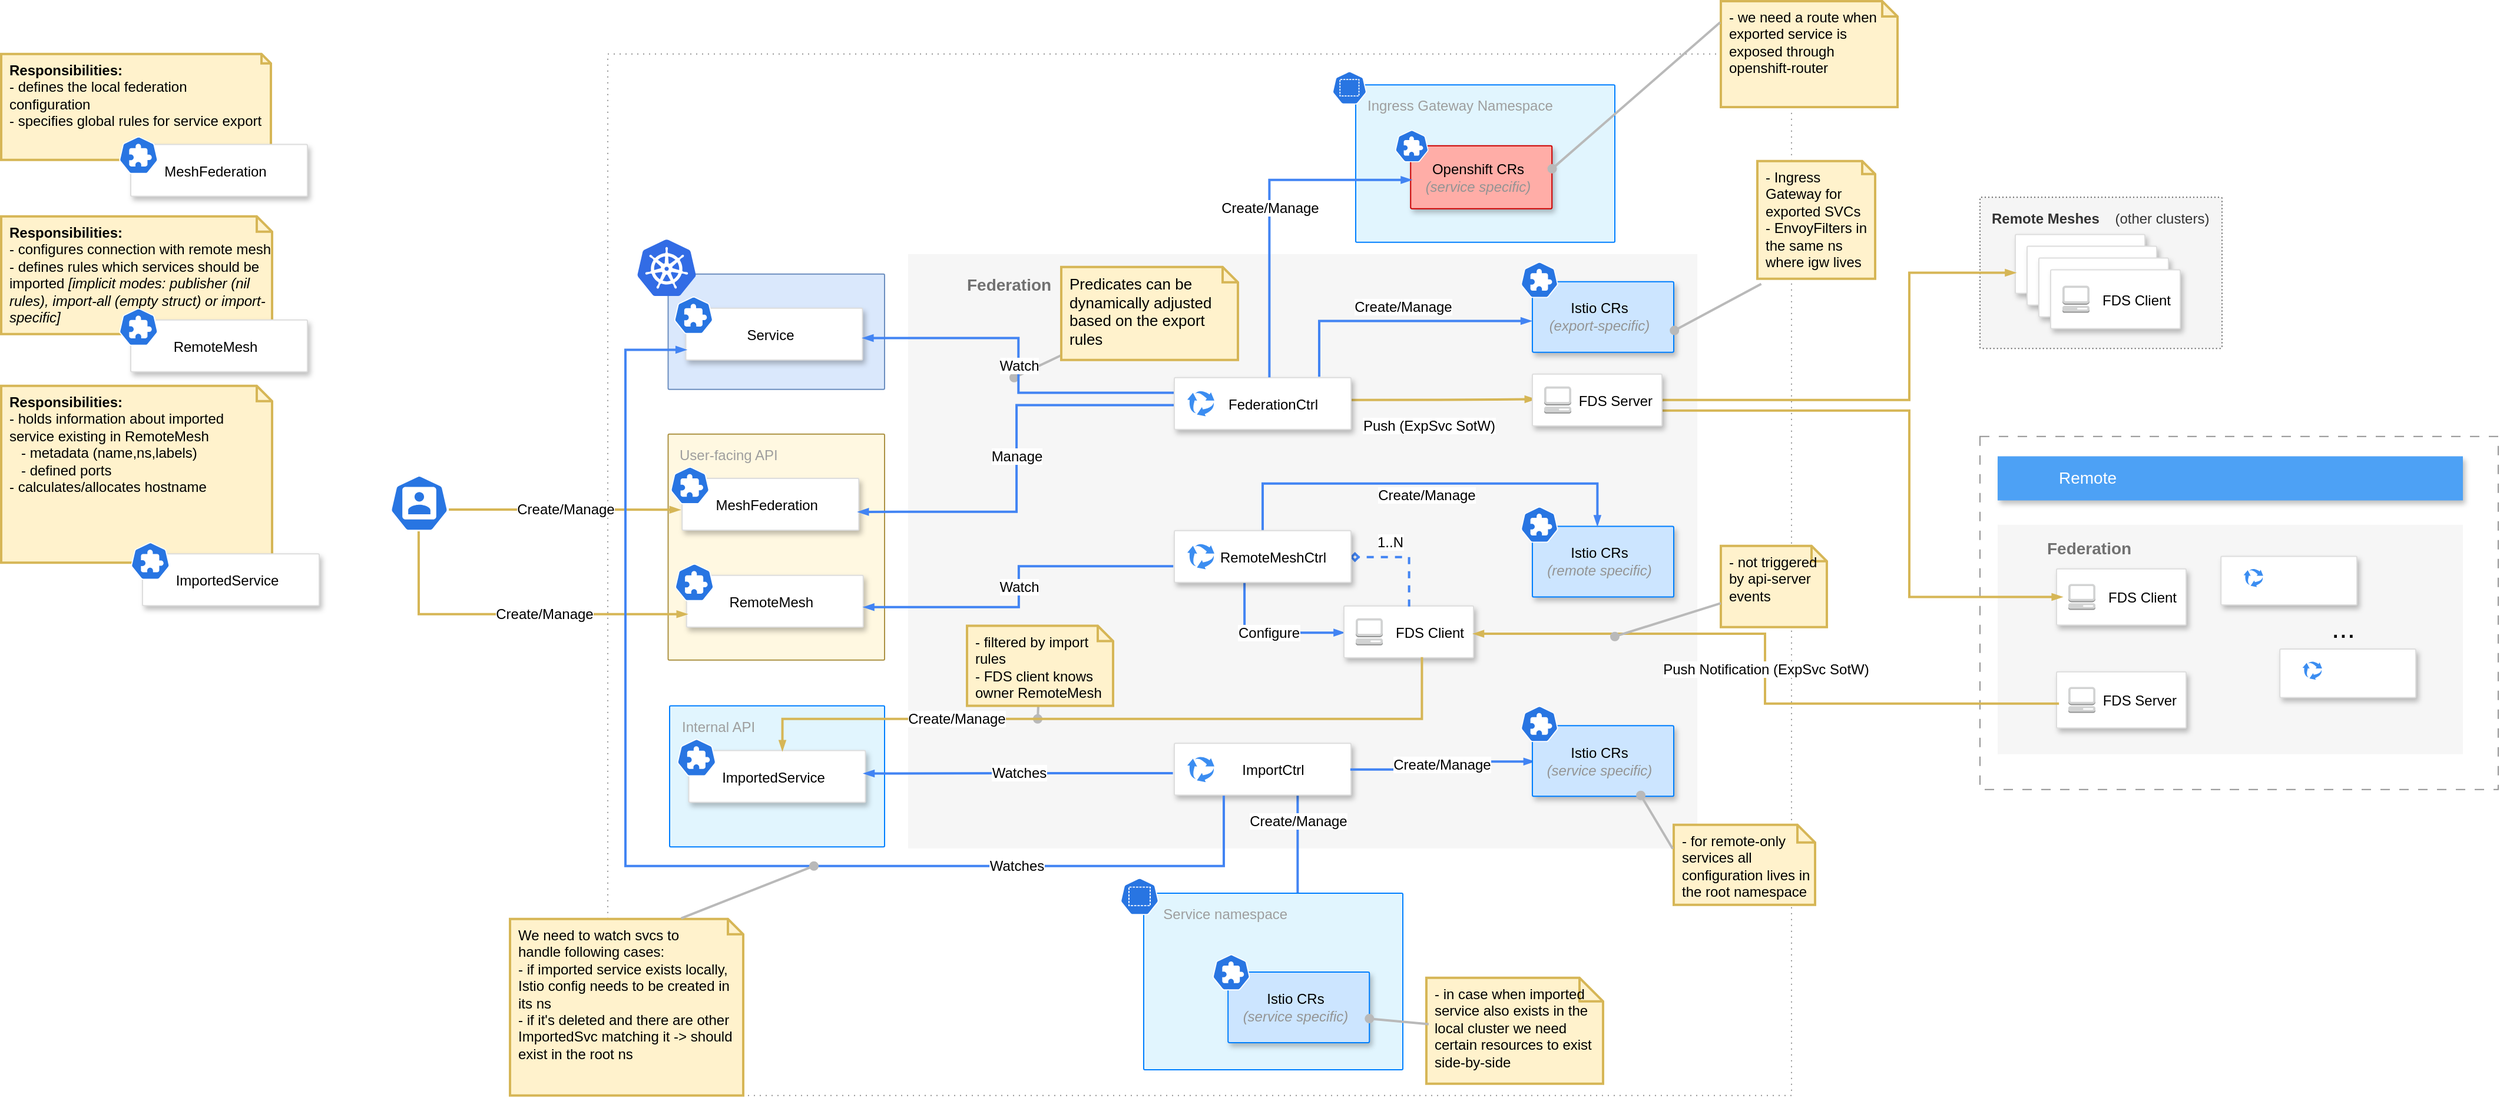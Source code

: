 <mxfile version="26.0.4" pages="2">
  <diagram id="d1ab7348-05c3-a1e3-ca4d-12c340fd6b49" name="Overview">
    <mxGraphModel dx="5644" dy="4194" grid="1" gridSize="10" guides="1" tooltips="1" connect="0" arrows="0" fold="1" page="1" pageScale="1" pageWidth="1169" pageHeight="827" background="none" math="0" shadow="0">
      <root>
        <mxCell id="0" />
        <mxCell id="1" parent="0" />
        <mxCell id="4prUAAH1-Vj1H4gbi63c-129" value="" style="whiteSpace=wrap;html=1;dashed=1;dashPattern=1 4;strokeColor=#949494;movable=1;resizable=1;rotatable=1;deletable=1;editable=1;locked=0;connectable=1;" parent="1" vertex="1">
          <mxGeometry x="-1755" y="-2395.14" width="1005" height="885" as="geometry" />
        </mxCell>
        <mxCell id="tqtwdQ4Mb6ff4IdaYJo5-204" value="" style="rounded=1;absoluteArcSize=1;arcSize=2;html=1;strokeColor=#6c8ebf;shadow=0;dashed=0;fontSize=12;align=left;verticalAlign=top;spacing=10;spacingTop=-4;fillColor=#dae8fc;direction=south;" parent="1" vertex="1">
          <mxGeometry x="-1703.75" y="-2208.14" width="183.75" height="98" as="geometry" />
        </mxCell>
        <mxCell id="2" value="&lt;b&gt;Federation&lt;/b&gt;" style="fillColor=#F6F6F6;strokeColor=none;shadow=0;gradientColor=none;fontSize=14;align=left;spacing=10;fontColor=#717171;9E9E9E;verticalAlign=top;spacingTop=3;fontStyle=0;spacingLeft=40;html=1;container=0;movable=1;resizable=1;rotatable=1;deletable=1;editable=1;locked=0;connectable=1;" parent="1" vertex="1">
          <mxGeometry x="-1500" y="-2225.14" width="670" height="505" as="geometry" />
        </mxCell>
        <mxCell id="128" value="User-facing API" style="rounded=1;absoluteArcSize=1;arcSize=2;html=1;strokeColor=#AC9244;gradientColor=none;shadow=0;dashed=0;fontSize=12;fontColor=#9E9E9E;align=left;verticalAlign=top;spacing=10;spacingTop=-4;fillColor=#FFF8E1;" parent="1" vertex="1">
          <mxGeometry x="-1703.75" y="-2072.14" width="183.75" height="192" as="geometry" />
        </mxCell>
        <mxCell id="tqtwdQ4Mb6ff4IdaYJo5-192" value="" style="group" parent="1" vertex="1" connectable="0">
          <mxGeometry x="-1701.87" y="-2044.52" width="160" height="54" as="geometry" />
        </mxCell>
        <mxCell id="tqtwdQ4Mb6ff4IdaYJo5-193" value="MeshFederation" style="strokeColor=#dddddd;shadow=1;strokeWidth=1;rounded=1;absoluteArcSize=1;arcSize=2;align=center;spacingRight=6;" parent="tqtwdQ4Mb6ff4IdaYJo5-192" vertex="1">
          <mxGeometry x="10" y="10" width="150" height="44" as="geometry" />
        </mxCell>
        <mxCell id="tqtwdQ4Mb6ff4IdaYJo5-194" value="" style="aspect=fixed;sketch=0;html=1;dashed=0;whitespace=wrap;verticalLabelPosition=bottom;verticalAlign=top;fillColor=#2875E2;strokeColor=#ffffff;points=[[0.005,0.63,0],[0.1,0.2,0],[0.9,0.2,0],[0.5,0,0],[0.995,0.63,0],[0.72,0.99,0],[0.5,1,0],[0.28,0.99,0]];shape=mxgraph.kubernetes.icon2;prIcon=crd" parent="tqtwdQ4Mb6ff4IdaYJo5-192" vertex="1">
          <mxGeometry width="33.33" height="32" as="geometry" />
        </mxCell>
        <mxCell id="tqtwdQ4Mb6ff4IdaYJo5-195" value="" style="group" parent="1" vertex="1" connectable="0">
          <mxGeometry x="-1698.12" y="-1962.14" width="160" height="54" as="geometry" />
        </mxCell>
        <mxCell id="Z5KWClklySxI7UpJNrsG-188" value="" style="group" parent="tqtwdQ4Mb6ff4IdaYJo5-195" vertex="1" connectable="0">
          <mxGeometry width="160" height="54" as="geometry" />
        </mxCell>
        <mxCell id="tqtwdQ4Mb6ff4IdaYJo5-196" value="RemoteMesh" style="strokeColor=#dddddd;shadow=1;strokeWidth=1;rounded=1;absoluteArcSize=1;arcSize=2;align=center;spacingRight=6;" parent="Z5KWClklySxI7UpJNrsG-188" vertex="1">
          <mxGeometry x="10" y="10" width="150" height="44" as="geometry" />
        </mxCell>
        <mxCell id="tqtwdQ4Mb6ff4IdaYJo5-197" value="" style="aspect=fixed;sketch=0;html=1;dashed=0;whitespace=wrap;verticalLabelPosition=bottom;verticalAlign=top;fillColor=#2875E2;strokeColor=#ffffff;points=[[0.005,0.63,0],[0.1,0.2,0],[0.9,0.2,0],[0.5,0,0],[0.995,0.63,0],[0.72,0.99,0],[0.5,1,0],[0.28,0.99,0]];shape=mxgraph.kubernetes.icon2;prIcon=crd" parent="Z5KWClklySxI7UpJNrsG-188" vertex="1">
          <mxGeometry width="33.33" height="32" as="geometry" />
        </mxCell>
        <mxCell id="tqtwdQ4Mb6ff4IdaYJo5-205" value="" style="image;sketch=0;aspect=fixed;html=1;points=[];align=center;fontSize=12;image=img/lib/mscae/Kubernetes.svg;" parent="1" vertex="1">
          <mxGeometry x="-1730" y="-2237.45" width="50" height="48" as="geometry" />
        </mxCell>
        <mxCell id="tqtwdQ4Mb6ff4IdaYJo5-207" value="" style="group" parent="1" vertex="1" connectable="0">
          <mxGeometry x="-1698.75" y="-2189.14" width="160" height="54" as="geometry" />
        </mxCell>
        <mxCell id="tqtwdQ4Mb6ff4IdaYJo5-208" value="Service" style="strokeColor=#dddddd;shadow=1;strokeWidth=1;rounded=1;absoluteArcSize=1;arcSize=2;align=center;spacingRight=6;" parent="tqtwdQ4Mb6ff4IdaYJo5-207" vertex="1">
          <mxGeometry x="10" y="10" width="150" height="44" as="geometry" />
        </mxCell>
        <mxCell id="tqtwdQ4Mb6ff4IdaYJo5-209" value="" style="aspect=fixed;sketch=0;html=1;dashed=0;whitespace=wrap;verticalLabelPosition=bottom;verticalAlign=top;fillColor=#2875E2;strokeColor=#ffffff;points=[[0.005,0.63,0],[0.1,0.2,0],[0.9,0.2,0],[0.5,0,0],[0.995,0.63,0],[0.72,0.99,0],[0.5,1,0],[0.28,0.99,0]];shape=mxgraph.kubernetes.icon2;prIcon=crd" parent="tqtwdQ4Mb6ff4IdaYJo5-207" vertex="1">
          <mxGeometry width="33.33" height="32" as="geometry" />
        </mxCell>
        <mxCell id="Z5KWClklySxI7UpJNrsG-138" value="&lt;span style=&quot;background-color: light-dark(#ffffff, var(--ge-dark-color, #121212));&quot;&gt;Configure&lt;/span&gt;" style="edgeStyle=orthogonalEdgeStyle;rounded=0;html=1;labelBackgroundColor=none;startFill=1;startSize=4;endArrow=blockThin;endFill=1;endSize=4;jettySize=auto;orthogonalLoop=1;strokeColor=#4284F3;strokeWidth=2;fontSize=12;fontColor=#000000;align=center;dashed=0;exitX=0.397;exitY=0.977;exitDx=0;exitDy=0;exitPerimeter=0;entryX=0.003;entryY=0.516;entryDx=0;entryDy=0;entryPerimeter=0;" parent="1" source="Z5KWClklySxI7UpJNrsG-195" target="Z5KWClklySxI7UpJNrsG-132" edge="1">
          <mxGeometry relative="1" as="geometry">
            <mxPoint x="-1246.3" y="-2001.124" as="sourcePoint" />
            <mxPoint x="-1102.05" y="-1942.376" as="targetPoint" />
            <Array as="points" />
          </mxGeometry>
        </mxCell>
        <mxCell id="Z5KWClklySxI7UpJNrsG-145" value="" style="rounded=0;html=1;labelBackgroundColor=none;startFill=1;endArrow=oval;endFill=1;jettySize=auto;orthogonalLoop=1;strokeColor=#B9B9B9;strokeWidth=2;fontSize=12;fontColor=#000000;align=center;fillColor=#dae8fc;" parent="1" source="Z5KWClklySxI7UpJNrsG-143" edge="1">
          <mxGeometry relative="1" as="geometry">
            <mxPoint x="-902" y="-1520.14" as="sourcePoint" />
            <mxPoint x="-1390" y="-1830.14" as="targetPoint" />
          </mxGeometry>
        </mxCell>
        <mxCell id="Z5KWClklySxI7UpJNrsG-150" value="&lt;div&gt;&lt;font&gt;- not triggered&amp;nbsp;&lt;/font&gt;&lt;/div&gt;&lt;div&gt;&lt;font&gt;by api-server events&lt;/font&gt;&lt;/div&gt;" style="shape=note;strokeWidth=2;size=13;whiteSpace=wrap;html=1;fillColor=#fff2cc;strokeColor=#d6b656;align=left;spacingLeft=5;verticalAlign=top;" parent="1" vertex="1">
          <mxGeometry x="-810" y="-1977.14" width="90" height="69" as="geometry" />
        </mxCell>
        <mxCell id="Z5KWClklySxI7UpJNrsG-153" value="" style="rounded=0;html=1;labelBackgroundColor=none;startFill=1;endArrow=oval;endFill=1;jettySize=auto;orthogonalLoop=1;strokeColor=#B9B9B9;strokeWidth=2;fontSize=12;fontColor=#000000;align=center;fillColor=#dae8fc;" parent="1" source="Z5KWClklySxI7UpJNrsG-152" edge="1">
          <mxGeometry x="0.019" relative="1" as="geometry">
            <mxPoint x="-892" y="-1510.14" as="sourcePoint" />
            <mxPoint x="-1410" y="-2120.14" as="targetPoint" />
            <mxPoint y="-1" as="offset" />
          </mxGeometry>
        </mxCell>
        <mxCell id="Z5KWClklySxI7UpJNrsG-152" value="&lt;div&gt;&lt;font style=&quot;font-size: 13px;&quot;&gt;P&lt;span style=&quot;background-color: transparent; color: light-dark(rgb(0, 0, 0), rgb(255, 255, 255));&quot;&gt;redicates can be dynamically adjusted based on the export rules&lt;/span&gt;&lt;/font&gt;&lt;/div&gt;" style="shape=note;strokeWidth=2;size=13;whiteSpace=wrap;html=1;fillColor=#fff2cc;strokeColor=#d6b656;align=left;spacingLeft=5;verticalAlign=top;" parent="1" vertex="1">
          <mxGeometry x="-1370" y="-2214.14" width="150" height="79" as="geometry" />
        </mxCell>
        <mxCell id="Z5KWClklySxI7UpJNrsG-177" value="&lt;span style=&quot;background-color: light-dark(#ffffff, var(--ge-dark-color, #121212));&quot;&gt;Push &lt;/span&gt;&lt;span style=&quot;background-color: rgb(255, 255, 255);&quot;&gt;(ExpSvc SotW)&lt;/span&gt;" style="edgeStyle=orthogonalEdgeStyle;rounded=0;html=1;labelBackgroundColor=none;startFill=1;startSize=4;endArrow=blockThin;endFill=1;endSize=4;jettySize=auto;orthogonalLoop=1;strokeColor=#d6b656;strokeWidth=2;fontSize=12;fontColor=#000000;align=center;dashed=0;exitX=0.99;exitY=0.431;exitDx=0;exitDy=0;exitPerimeter=0;fillColor=#fff2cc;entryX=0.023;entryY=0.485;entryDx=0;entryDy=0;entryPerimeter=0;" parent="1" source="Z5KWClklySxI7UpJNrsG-181" target="Z5KWClklySxI7UpJNrsG-148" edge="1">
          <mxGeometry x="-0.017" y="-11" relative="1" as="geometry">
            <mxPoint x="-1214.95" y="-1766.756" as="sourcePoint" />
            <mxPoint x="-1215" y="-1700.14" as="targetPoint" />
            <mxPoint x="-11" y="11" as="offset" />
          </mxGeometry>
        </mxCell>
        <mxCell id="Z5KWClklySxI7UpJNrsG-135" value="" style="group" parent="1" vertex="1" connectable="0">
          <mxGeometry x="-1130" y="-1926.14" width="110" height="44" as="geometry" />
        </mxCell>
        <mxCell id="Z5KWClklySxI7UpJNrsG-163" value="" style="group" parent="Z5KWClklySxI7UpJNrsG-135" vertex="1" connectable="0">
          <mxGeometry width="110" height="44" as="geometry" />
        </mxCell>
        <mxCell id="Z5KWClklySxI7UpJNrsG-132" value="FDS Client" style="strokeColor=#dddddd;shadow=1;strokeWidth=1;rounded=1;absoluteArcSize=1;arcSize=2;align=right;spacingRight=6;" parent="Z5KWClklySxI7UpJNrsG-163" vertex="1">
          <mxGeometry width="110" height="44" as="geometry" />
        </mxCell>
        <mxCell id="Z5KWClklySxI7UpJNrsG-134" value="" style="outlineConnect=0;dashed=0;verticalLabelPosition=bottom;verticalAlign=top;align=center;html=1;shape=mxgraph.aws3.management_console;fillColor=#D2D3D3;gradientColor=none;" parent="Z5KWClklySxI7UpJNrsG-163" vertex="1">
          <mxGeometry x="10" y="10.5" width="23" height="23" as="geometry" />
        </mxCell>
        <mxCell id="Z5KWClklySxI7UpJNrsG-184" value="&lt;span style=&quot;background-color: light-dark(#ffffff, var(--ge-dark-color, #121212));&quot;&gt;Manage&lt;/span&gt;" style="edgeStyle=orthogonalEdgeStyle;rounded=0;html=1;labelBackgroundColor=none;startFill=1;startSize=4;endArrow=blockThin;endFill=1;endSize=4;jettySize=auto;orthogonalLoop=1;strokeColor=#4284F3;strokeWidth=2;fontSize=12;fontColor=#000000;align=center;dashed=0;exitX=0.024;exitY=0.532;exitDx=0;exitDy=0;exitPerimeter=0;entryX=0.996;entryY=0.647;entryDx=0;entryDy=0;entryPerimeter=0;" parent="1" source="Z5KWClklySxI7UpJNrsG-181" target="tqtwdQ4Mb6ff4IdaYJo5-193" edge="1">
          <mxGeometry relative="1" as="geometry">
            <mxPoint x="-1887" y="-2211.14" as="sourcePoint" />
            <mxPoint x="-2010" y="-2150.14" as="targetPoint" />
          </mxGeometry>
        </mxCell>
        <mxCell id="Z5KWClklySxI7UpJNrsG-198" value="&lt;span style=&quot;background-color: light-dark(#ffffff, var(--ge-dark-color, #121212));&quot;&gt;Watch&lt;/span&gt;" style="edgeStyle=orthogonalEdgeStyle;rounded=0;html=1;labelBackgroundColor=none;startFill=1;startSize=4;endArrow=blockThin;endFill=1;endSize=4;jettySize=auto;orthogonalLoop=1;strokeColor=#4284F3;strokeWidth=2;fontSize=12;fontColor=#000000;align=center;dashed=0;exitX=-0.006;exitY=0.688;exitDx=0;exitDy=0;exitPerimeter=0;entryX=1.002;entryY=0.615;entryDx=0;entryDy=0;entryPerimeter=0;" parent="1" source="Z5KWClklySxI7UpJNrsG-195" target="tqtwdQ4Mb6ff4IdaYJo5-196" edge="1">
          <mxGeometry relative="1" as="geometry">
            <mxPoint x="-1387.32" y="-1732.544" as="sourcePoint" />
            <mxPoint x="-1649.97" y="-1620.14" as="targetPoint" />
          </mxGeometry>
        </mxCell>
        <mxCell id="4prUAAH1-Vj1H4gbi63c-130" value="" style="group" parent="1" vertex="1" connectable="0">
          <mxGeometry x="-590" y="-2273.39" width="205.5" height="128.5" as="geometry" />
        </mxCell>
        <mxCell id="Z5KWClklySxI7UpJNrsG-156" value="&lt;b&gt;Remote Meshes&amp;nbsp; &amp;nbsp;&amp;nbsp;&lt;/b&gt;(other clusters)" style="rounded=1;absoluteArcSize=1;arcSize=2;html=1;strokeColor=#666666;shadow=0;dashed=1;fontSize=12;fontColor=#333333;align=left;verticalAlign=top;spacing=10;spacingTop=-4;fillColor=#f5f5f5;dashPattern=1 2;" parent="4prUAAH1-Vj1H4gbi63c-130" vertex="1">
          <mxGeometry width="205.5" height="128.5" as="geometry" />
        </mxCell>
        <mxCell id="Z5KWClklySxI7UpJNrsG-176" value="" style="group" parent="4prUAAH1-Vj1H4gbi63c-130" vertex="1" connectable="0">
          <mxGeometry x="30" y="31.68" width="140" height="80" as="geometry" />
        </mxCell>
        <mxCell id="Z5KWClklySxI7UpJNrsG-157" value="" style="group" parent="Z5KWClklySxI7UpJNrsG-176" vertex="1" connectable="0">
          <mxGeometry width="110" height="50" as="geometry" />
        </mxCell>
        <mxCell id="Z5KWClklySxI7UpJNrsG-161" value="" style="group" parent="Z5KWClklySxI7UpJNrsG-157" vertex="1" connectable="0">
          <mxGeometry width="110" height="50" as="geometry" />
        </mxCell>
        <mxCell id="Z5KWClklySxI7UpJNrsG-158" value="FDS Client" style="strokeColor=#dddddd;shadow=1;strokeWidth=1;rounded=1;absoluteArcSize=1;arcSize=2;align=right;spacingRight=6;" parent="Z5KWClklySxI7UpJNrsG-161" vertex="1">
          <mxGeometry width="110" height="50" as="geometry" />
        </mxCell>
        <mxCell id="Z5KWClklySxI7UpJNrsG-159" value="" style="outlineConnect=0;dashed=0;verticalLabelPosition=bottom;verticalAlign=top;align=center;html=1;shape=mxgraph.aws3.management_console;fillColor=#D2D3D3;gradientColor=none;" parent="Z5KWClklySxI7UpJNrsG-161" vertex="1">
          <mxGeometry x="10" y="13.5" width="23" height="23" as="geometry" />
        </mxCell>
        <mxCell id="Z5KWClklySxI7UpJNrsG-164" value="" style="group" parent="Z5KWClklySxI7UpJNrsG-176" vertex="1" connectable="0">
          <mxGeometry x="10" y="10" width="110" height="50" as="geometry" />
        </mxCell>
        <mxCell id="Z5KWClklySxI7UpJNrsG-165" value="" style="group" parent="Z5KWClklySxI7UpJNrsG-164" vertex="1" connectable="0">
          <mxGeometry width="110" height="50" as="geometry" />
        </mxCell>
        <mxCell id="Z5KWClklySxI7UpJNrsG-166" value="FDS Client" style="strokeColor=#dddddd;shadow=1;strokeWidth=1;rounded=1;absoluteArcSize=1;arcSize=2;align=right;spacingRight=6;" parent="Z5KWClklySxI7UpJNrsG-165" vertex="1">
          <mxGeometry width="110" height="50" as="geometry" />
        </mxCell>
        <mxCell id="Z5KWClklySxI7UpJNrsG-167" value="" style="outlineConnect=0;dashed=0;verticalLabelPosition=bottom;verticalAlign=top;align=center;html=1;shape=mxgraph.aws3.management_console;fillColor=#D2D3D3;gradientColor=none;" parent="Z5KWClklySxI7UpJNrsG-165" vertex="1">
          <mxGeometry x="10" y="13.5" width="23" height="23" as="geometry" />
        </mxCell>
        <mxCell id="Z5KWClklySxI7UpJNrsG-168" value="" style="group" parent="Z5KWClklySxI7UpJNrsG-176" vertex="1" connectable="0">
          <mxGeometry x="20" y="20" width="110" height="50" as="geometry" />
        </mxCell>
        <mxCell id="Z5KWClklySxI7UpJNrsG-169" value="" style="group" parent="Z5KWClklySxI7UpJNrsG-168" vertex="1" connectable="0">
          <mxGeometry width="110" height="50" as="geometry" />
        </mxCell>
        <mxCell id="Z5KWClklySxI7UpJNrsG-170" value="FDS Client" style="strokeColor=#dddddd;shadow=1;strokeWidth=1;rounded=1;absoluteArcSize=1;arcSize=2;align=right;spacingRight=6;" parent="Z5KWClklySxI7UpJNrsG-169" vertex="1">
          <mxGeometry width="110" height="50" as="geometry" />
        </mxCell>
        <mxCell id="Z5KWClklySxI7UpJNrsG-171" value="" style="outlineConnect=0;dashed=0;verticalLabelPosition=bottom;verticalAlign=top;align=center;html=1;shape=mxgraph.aws3.management_console;fillColor=#D2D3D3;gradientColor=none;" parent="Z5KWClklySxI7UpJNrsG-169" vertex="1">
          <mxGeometry x="10" y="13.5" width="23" height="23" as="geometry" />
        </mxCell>
        <mxCell id="Z5KWClklySxI7UpJNrsG-172" value="" style="group" parent="Z5KWClklySxI7UpJNrsG-176" vertex="1" connectable="0">
          <mxGeometry x="30" y="30" width="110" height="50" as="geometry" />
        </mxCell>
        <mxCell id="Z5KWClklySxI7UpJNrsG-173" value="" style="group" parent="Z5KWClklySxI7UpJNrsG-172" vertex="1" connectable="0">
          <mxGeometry width="110" height="50" as="geometry" />
        </mxCell>
        <mxCell id="Z5KWClklySxI7UpJNrsG-174" value="FDS Client" style="strokeColor=#dddddd;shadow=1;strokeWidth=1;rounded=1;absoluteArcSize=1;arcSize=2;align=right;spacingRight=6;" parent="Z5KWClklySxI7UpJNrsG-173" vertex="1">
          <mxGeometry width="110" height="50" as="geometry" />
        </mxCell>
        <mxCell id="Z5KWClklySxI7UpJNrsG-175" value="" style="outlineConnect=0;dashed=0;verticalLabelPosition=bottom;verticalAlign=top;align=center;html=1;shape=mxgraph.aws3.management_console;fillColor=#D2D3D3;gradientColor=none;" parent="Z5KWClklySxI7UpJNrsG-173" vertex="1">
          <mxGeometry x="10" y="13.5" width="23" height="23" as="geometry" />
        </mxCell>
        <mxCell id="Z5KWClklySxI7UpJNrsG-160" value="" style="edgeStyle=orthogonalEdgeStyle;rounded=0;html=1;labelBackgroundColor=none;startFill=1;startSize=4;endArrow=blockThin;endFill=1;endSize=4;jettySize=auto;orthogonalLoop=1;strokeColor=#d6b656;strokeWidth=2;fontSize=12;fontColor=#000000;align=center;dashed=0;exitX=1.001;exitY=0.528;exitDx=0;exitDy=0;exitPerimeter=0;entryX=0.003;entryY=0.649;entryDx=0;entryDy=0;entryPerimeter=0;fillColor=#fff2cc;" parent="1" source="Z5KWClklySxI7UpJNrsG-148" target="Z5KWClklySxI7UpJNrsG-158" edge="1">
          <mxGeometry relative="1" as="geometry">
            <mxPoint x="-707" y="-1909.14" as="sourcePoint" />
            <mxPoint x="-941" y="-1907.14" as="targetPoint" />
            <Array as="points">
              <mxPoint x="-650" y="-2101.14" />
              <mxPoint x="-650" y="-2209.14" />
            </Array>
          </mxGeometry>
        </mxCell>
        <mxCell id="4prUAAH1-Vj1H4gbi63c-131" value="" style="shape=image;html=1;verticalAlign=top;verticalLabelPosition=bottom;labelBackgroundColor=#ffffff;imageAspect=0;aspect=fixed;image=https://cdn2.iconfinder.com/data/icons/boxicons-solid-vol-1/24/bxs-component-128.png" parent="1" vertex="1">
          <mxGeometry x="-1495" y="-2204.14" width="40" height="40" as="geometry" />
        </mxCell>
        <mxCell id="cF_MKMTuGIbOtYrP1UFE-146" value="" style="group;spacingLeft=0;" parent="1" vertex="1" connectable="0">
          <mxGeometry x="-590" y="-2070.14" width="440" height="300" as="geometry" />
        </mxCell>
        <mxCell id="4prUAAH1-Vj1H4gbi63c-134" value="" style="whiteSpace=wrap;html=1;dashed=1;dashPattern=8 8;strokeColor=#949494;" parent="cF_MKMTuGIbOtYrP1UFE-146" vertex="1">
          <mxGeometry width="440" height="300" as="geometry" />
        </mxCell>
        <mxCell id="4prUAAH1-Vj1H4gbi63c-132" value="&lt;b&gt;Federation&lt;/b&gt;" style="fillColor=#F6F6F6;strokeColor=none;shadow=0;gradientColor=none;fontSize=14;align=left;spacing=10;fontColor=#717171;9E9E9E;verticalAlign=top;spacingTop=-3;fontStyle=0;spacingLeft=32;html=1;container=0;movable=1;resizable=1;rotatable=1;deletable=1;editable=1;locked=0;connectable=1;" parent="cF_MKMTuGIbOtYrP1UFE-146" vertex="1">
          <mxGeometry x="15" y="75" width="395" height="195" as="geometry" />
        </mxCell>
        <mxCell id="4prUAAH1-Vj1H4gbi63c-133" value="" style="shape=image;html=1;verticalAlign=top;verticalLabelPosition=bottom;labelBackgroundColor=#ffffff;imageAspect=0;aspect=fixed;image=https://cdn2.iconfinder.com/data/icons/boxicons-solid-vol-1/24/bxs-component-128.png" parent="cF_MKMTuGIbOtYrP1UFE-146" vertex="1">
          <mxGeometry x="19" y="77" width="37.5" height="37.5" as="geometry" />
        </mxCell>
        <mxCell id="4prUAAH1-Vj1H4gbi63c-135" value="Remote" style="fillColor=#4DA1F5;strokeColor=none;shadow=1;gradientColor=none;fontSize=14;align=left;spacingLeft=50;fontColor=#ffffff;html=1;" parent="cF_MKMTuGIbOtYrP1UFE-146" vertex="1">
          <mxGeometry x="15" y="16.875" width="395" height="37.5" as="geometry" />
        </mxCell>
        <mxCell id="4prUAAH1-Vj1H4gbi63c-157" value="" style="group" parent="cF_MKMTuGIbOtYrP1UFE-146" vertex="1" connectable="0">
          <mxGeometry x="200" y="84.375" width="120" height="58.772" as="geometry" />
        </mxCell>
        <mxCell id="4prUAAH1-Vj1H4gbi63c-158" value="" style="strokeColor=#dddddd;shadow=1;strokeWidth=1;rounded=1;absoluteArcSize=1;arcSize=2;align=right;spacingRight=6;spacingLeft=16;" parent="4prUAAH1-Vj1H4gbi63c-157" vertex="1">
          <mxGeometry x="4.615" y="17.522" width="115.385" height="41.25" as="geometry" />
        </mxCell>
        <mxCell id="4prUAAH1-Vj1H4gbi63c-159" value="" style="sketch=0;html=1;aspect=fixed;strokeColor=none;shadow=0;fillColor=#3B8DF1;verticalAlign=top;labelPosition=center;verticalLabelPosition=bottom;shape=mxgraph.gcp2.arrow_cycle" parent="4prUAAH1-Vj1H4gbi63c-157" vertex="1">
          <mxGeometry x="23.846" y="27.9" width="16.587" height="15.757" as="geometry" />
        </mxCell>
        <mxCell id="4prUAAH1-Vj1H4gbi63c-161" value="" style="group" parent="cF_MKMTuGIbOtYrP1UFE-146" vertex="1" connectable="0">
          <mxGeometry x="250" y="163.125" width="120" height="58.772" as="geometry" />
        </mxCell>
        <mxCell id="4prUAAH1-Vj1H4gbi63c-162" value="" style="strokeColor=#dddddd;shadow=1;strokeWidth=1;rounded=1;absoluteArcSize=1;arcSize=2;align=right;spacingRight=6;spacingLeft=16;" parent="4prUAAH1-Vj1H4gbi63c-161" vertex="1">
          <mxGeometry x="4.615" y="17.522" width="115.385" height="41.25" as="geometry" />
        </mxCell>
        <mxCell id="4prUAAH1-Vj1H4gbi63c-163" value="" style="sketch=0;html=1;aspect=fixed;strokeColor=none;shadow=0;fillColor=#3B8DF1;verticalAlign=top;labelPosition=center;verticalLabelPosition=bottom;shape=mxgraph.gcp2.arrow_cycle" parent="4prUAAH1-Vj1H4gbi63c-161" vertex="1">
          <mxGeometry x="23.846" y="27.9" width="16.587" height="15.757" as="geometry" />
        </mxCell>
        <mxCell id="4prUAAH1-Vj1H4gbi63c-165" value="..." style="text;html=1;align=center;verticalAlign=middle;resizable=0;points=[];autosize=1;strokeColor=none;fillColor=none;fontSize=24;" parent="4prUAAH1-Vj1H4gbi63c-161" vertex="1">
          <mxGeometry x="38.462" y="-19.978" width="40" height="40" as="geometry" />
        </mxCell>
        <mxCell id="EcVU1PaIRNk6FzD5XjBy-133" value="FDS Client" style="strokeColor=#dddddd;shadow=1;strokeWidth=1;rounded=1;absoluteArcSize=1;arcSize=2;align=right;spacingRight=6;" parent="cF_MKMTuGIbOtYrP1UFE-146" vertex="1">
          <mxGeometry x="65" y="112.5" width="110" height="47.771" as="geometry" />
        </mxCell>
        <mxCell id="EcVU1PaIRNk6FzD5XjBy-134" value="" style="outlineConnect=0;dashed=0;verticalLabelPosition=bottom;verticalAlign=top;align=center;html=1;shape=mxgraph.aws3.management_console;fillColor=#D2D3D3;gradientColor=none;" parent="cF_MKMTuGIbOtYrP1UFE-146" vertex="1">
          <mxGeometry x="75" y="125.398" width="23" height="21.975" as="geometry" />
        </mxCell>
        <mxCell id="EcVU1PaIRNk6FzD5XjBy-137" value="FDS Server" style="strokeColor=#dddddd;shadow=1;strokeWidth=1;rounded=1;absoluteArcSize=1;arcSize=2;align=right;spacingRight=6;" parent="cF_MKMTuGIbOtYrP1UFE-146" vertex="1">
          <mxGeometry x="65" y="200.0" width="110" height="47.771" as="geometry" />
        </mxCell>
        <mxCell id="EcVU1PaIRNk6FzD5XjBy-138" value="" style="outlineConnect=0;dashed=0;verticalLabelPosition=bottom;verticalAlign=top;align=center;html=1;shape=mxgraph.aws3.management_console;fillColor=#D2D3D3;gradientColor=none;" parent="cF_MKMTuGIbOtYrP1UFE-146" vertex="1">
          <mxGeometry x="75" y="212.898" width="23" height="21.975" as="geometry" />
        </mxCell>
        <mxCell id="Z5KWClklySxI7UpJNrsG-142" value="&lt;span style=&quot;background-color: light-dark(#ffffff, var(--ge-dark-color, #121212));&quot;&gt;Push Notification (ExpSvc&amp;nbsp;&lt;/span&gt;&lt;span style=&quot;background-color: light-dark(#ffffff, var(--ge-dark-color, #121212)); color: light-dark(rgb(0, 0, 0), rgb(237, 237, 237));&quot;&gt;SotW)&lt;/span&gt;" style="edgeStyle=orthogonalEdgeStyle;rounded=0;html=1;labelBackgroundColor=none;startFill=1;startSize=4;endArrow=blockThin;endFill=1;endSize=4;jettySize=auto;orthogonalLoop=1;strokeColor=#d6b656;strokeWidth=2;fontSize=12;fontColor=#000000;align=center;dashed=0;exitX=0.019;exitY=0.566;exitDx=0;exitDy=0;exitPerimeter=0;fillColor=#fff2cc;entryX=0.999;entryY=0.538;entryDx=0;entryDy=0;entryPerimeter=0;" parent="1" source="EcVU1PaIRNk6FzD5XjBy-137" target="Z5KWClklySxI7UpJNrsG-132" edge="1">
          <mxGeometry relative="1" as="geometry">
            <mxPoint x="-521.81" y="-1845.93" as="sourcePoint" />
            <mxPoint x="-1119" y="-1575.14" as="targetPoint" />
          </mxGeometry>
        </mxCell>
        <mxCell id="Z5KWClklySxI7UpJNrsG-151" value="" style="rounded=0;html=1;labelBackgroundColor=none;startFill=1;endArrow=oval;endFill=1;jettySize=auto;orthogonalLoop=1;strokeColor=#B9B9B9;strokeWidth=2;fontSize=12;fontColor=#000000;align=center;fillColor=#dae8fc;" parent="1" source="Z5KWClklySxI7UpJNrsG-150" edge="1">
          <mxGeometry x="0.019" relative="1" as="geometry">
            <mxPoint x="-832" y="-1810.14" as="sourcePoint" />
            <mxPoint x="-900" y="-1900.14" as="targetPoint" />
            <mxPoint y="-1" as="offset" />
          </mxGeometry>
        </mxCell>
        <mxCell id="tqtwdQ4Mb6ff4IdaYJo5-201" value="&lt;span style=&quot;background-color: light-dark(#ffffff, var(--ge-dark-color, #121212));&quot;&gt;1..N&lt;/span&gt;" style="edgeStyle=orthogonalEdgeStyle;rounded=0;html=1;labelBackgroundColor=none;startFill=1;startSize=4;endArrow=diamond;endFill=0;endSize=4;jettySize=auto;orthogonalLoop=1;strokeColor=#4284F3;strokeWidth=2;fontSize=12;fontColor=#000000;align=center;dashed=1;entryX=0.993;entryY=0.512;entryDx=0;entryDy=0;entryPerimeter=0;exitX=0.503;exitY=0.013;exitDx=0;exitDy=0;exitPerimeter=0;" parent="1" source="Z5KWClklySxI7UpJNrsG-132" target="Z5KWClklySxI7UpJNrsG-195" edge="1">
          <mxGeometry x="0.252" y="-12" relative="1" as="geometry">
            <mxPoint x="-1050" y="-1920.14" as="sourcePoint" />
            <mxPoint x="-730" y="-1662.14" as="targetPoint" />
            <mxPoint as="offset" />
          </mxGeometry>
        </mxCell>
        <mxCell id="tqtwdQ4Mb6ff4IdaYJo5-217" value="&lt;span style=&quot;background-color: light-dark(#ffffff, var(--ge-dark-color, #121212));&quot;&gt;Watch&lt;/span&gt;" style="edgeStyle=orthogonalEdgeStyle;rounded=0;html=1;labelBackgroundColor=none;startFill=1;startSize=4;endArrow=blockThin;endFill=1;endSize=4;jettySize=auto;orthogonalLoop=1;strokeColor=#4284F3;strokeWidth=2;fontSize=12;fontColor=#000000;align=center;dashed=0;entryX=1.002;entryY=0.577;entryDx=0;entryDy=0;entryPerimeter=0;exitX=0.008;exitY=0.293;exitDx=0;exitDy=0;exitPerimeter=0;" parent="1" source="Z5KWClklySxI7UpJNrsG-181" target="tqtwdQ4Mb6ff4IdaYJo5-208" edge="1">
          <mxGeometry relative="1" as="geometry">
            <mxPoint x="-1285" y="-1788.14" as="sourcePoint" />
            <mxPoint x="-1534" y="-1949.14" as="targetPoint" />
            <Array as="points" />
          </mxGeometry>
        </mxCell>
        <mxCell id="Z5KWClklySxI7UpJNrsG-136" value="&lt;span style=&quot;background-color: light-dark(#ffffff, var(--ge-dark-color, #121212));&quot;&gt;Create/Manage&lt;/span&gt;" style="edgeStyle=orthogonalEdgeStyle;rounded=0;html=1;labelBackgroundColor=none;startFill=1;startSize=4;endArrow=blockThin;endFill=1;endSize=4;jettySize=auto;orthogonalLoop=1;strokeColor=#d6b656;strokeWidth=2;fontSize=12;fontColor=#000000;align=center;dashed=0;fillColor=#fff2cc;exitX=1.001;exitY=0.614;exitDx=0;exitDy=0;exitPerimeter=0;entryX=-0.011;entryY=0.607;entryDx=0;entryDy=0;entryPerimeter=0;" parent="1" source="EGwG9izZF0lXO34Cpq4w-128" target="tqtwdQ4Mb6ff4IdaYJo5-193" edge="1">
          <mxGeometry relative="1" as="geometry">
            <mxPoint x="-1801.42" y="-2124.14" as="sourcePoint" />
            <mxPoint x="-1979.996" y="-1781.92" as="targetPoint" />
            <Array as="points" />
          </mxGeometry>
        </mxCell>
        <mxCell id="cF_MKMTuGIbOtYrP1UFE-148" value="" style="group" parent="1" vertex="1" connectable="0">
          <mxGeometry x="-1274" y="-2120.14" width="150" height="44" as="geometry" />
        </mxCell>
        <mxCell id="Z5KWClklySxI7UpJNrsG-181" value="FederationCtrl" style="strokeColor=#dddddd;shadow=1;strokeWidth=1;rounded=1;absoluteArcSize=1;arcSize=2;align=center;spacingRight=6;spacingLeft=24;" parent="cF_MKMTuGIbOtYrP1UFE-148" vertex="1">
          <mxGeometry width="150" height="44" as="geometry" />
        </mxCell>
        <mxCell id="Z5KWClklySxI7UpJNrsG-189" value="" style="sketch=0;html=1;aspect=fixed;strokeColor=none;shadow=0;fillColor=#3B8DF1;verticalAlign=top;labelPosition=center;verticalLabelPosition=bottom;shape=mxgraph.gcp2.arrow_cycle" parent="cF_MKMTuGIbOtYrP1UFE-148" vertex="1">
          <mxGeometry x="11" y="11.07" width="23" height="21.85" as="geometry" />
        </mxCell>
        <mxCell id="vxT9q3DaYwAOY82HnHok-130" value="&lt;span style=&quot;background-color: light-dark(#ffffff, var(--ge-dark-color, #121212));&quot;&gt;Create/Manage&lt;/span&gt;" style="edgeStyle=orthogonalEdgeStyle;rounded=0;html=1;labelBackgroundColor=none;startFill=1;startSize=4;endArrow=blockThin;endFill=1;endSize=4;jettySize=auto;orthogonalLoop=1;strokeColor=#4284F3;strokeWidth=2;fontSize=12;fontColor=#000000;align=center;dashed=0;exitX=0.698;exitY=0.948;exitDx=0;exitDy=0;exitPerimeter=0;entryX=0.494;entryY=-0.01;entryDx=0;entryDy=0;entryPerimeter=0;" parent="1" source="tqtwdQ4Mb6ff4IdaYJo5-177" target="gp1oxAkNKPKfIQOsTOj2-128" edge="1">
          <mxGeometry x="-0.68" relative="1" as="geometry">
            <mxPoint x="-1265" y="-1774.14" as="sourcePoint" />
            <mxPoint x="-1528" y="-1774.14" as="targetPoint" />
            <mxPoint as="offset" />
            <Array as="points" />
          </mxGeometry>
        </mxCell>
        <mxCell id="cF_MKMTuGIbOtYrP1UFE-150" value="" style="group" parent="1" vertex="1" connectable="0">
          <mxGeometry x="-1274" y="-1809.32" width="150" height="44" as="geometry" />
        </mxCell>
        <mxCell id="tqtwdQ4Mb6ff4IdaYJo5-177" value="ImportCtrl" style="strokeColor=#dddddd;shadow=1;strokeWidth=1;rounded=1;absoluteArcSize=1;arcSize=2;align=center;spacingRight=6;spacingLeft=24;" parent="cF_MKMTuGIbOtYrP1UFE-150" vertex="1">
          <mxGeometry width="150" height="44" as="geometry" />
        </mxCell>
        <mxCell id="tqtwdQ4Mb6ff4IdaYJo5-164" value="" style="sketch=0;html=1;aspect=fixed;strokeColor=none;shadow=0;fillColor=#3B8DF1;verticalAlign=top;labelPosition=center;verticalLabelPosition=bottom;shape=mxgraph.gcp2.arrow_cycle" parent="cF_MKMTuGIbOtYrP1UFE-150" vertex="1">
          <mxGeometry x="11" y="11.07" width="23" height="21.85" as="geometry" />
        </mxCell>
        <mxCell id="gp1oxAkNKPKfIQOsTOj2-130" value="&lt;span style=&quot;background-color: light-dark(#ffffff, var(--ge-dark-color, #121212));&quot;&gt;Create/Manage&lt;/span&gt;" style="edgeStyle=orthogonalEdgeStyle;rounded=0;html=1;labelBackgroundColor=none;startFill=1;startSize=4;endArrow=blockThin;endFill=1;endSize=4;jettySize=auto;orthogonalLoop=1;strokeColor=#4284F3;strokeWidth=2;fontSize=12;fontColor=#000000;align=center;dashed=0;exitX=0.996;exitY=0.504;exitDx=0;exitDy=0;exitPerimeter=0;entryX=0.013;entryY=0.507;entryDx=0;entryDy=0;entryPerimeter=0;" parent="1" source="tqtwdQ4Mb6ff4IdaYJo5-177" target="gp1oxAkNKPKfIQOsTOj2-129" edge="1">
          <mxGeometry relative="1" as="geometry">
            <mxPoint x="-1218" y="-1757.14" as="sourcePoint" />
            <mxPoint x="-1068" y="-1622.14" as="targetPoint" />
          </mxGeometry>
        </mxCell>
        <mxCell id="gp1oxAkNKPKfIQOsTOj2-132" value="" style="group" parent="1" vertex="1" connectable="0">
          <mxGeometry x="-980" y="-1841.23" width="130" height="76.91" as="geometry" />
        </mxCell>
        <mxCell id="gp1oxAkNKPKfIQOsTOj2-129" value="Istio CRs&lt;div&gt;&lt;i&gt;&lt;font style=&quot;color: rgb(148, 148, 148);&quot;&gt;(service specific)&lt;/font&gt;&lt;/i&gt;&lt;/div&gt;" style="rounded=1;whiteSpace=wrap;html=1;strokeColor=#007FFF;shadow=1;strokeWidth=1;arcSize=2;spacingRight=6;fillColor=#CCE5FF;" parent="gp1oxAkNKPKfIQOsTOj2-132" vertex="1">
          <mxGeometry x="10" y="16.91" width="120" height="60" as="geometry" />
        </mxCell>
        <mxCell id="gp1oxAkNKPKfIQOsTOj2-131" value="" style="aspect=fixed;sketch=0;html=1;dashed=0;whitespace=wrap;verticalLabelPosition=bottom;verticalAlign=top;fillColor=#2875E2;strokeColor=#ffffff;points=[[0.005,0.63,0],[0.1,0.2,0],[0.9,0.2,0],[0.5,0,0],[0.995,0.63,0],[0.72,0.99,0],[0.5,1,0],[0.28,0.99,0]];shape=mxgraph.kubernetes.icon2;prIcon=crd" parent="gp1oxAkNKPKfIQOsTOj2-132" vertex="1">
          <mxGeometry width="32" height="30.72" as="geometry" />
        </mxCell>
        <mxCell id="gp1oxAkNKPKfIQOsTOj2-135" value="" style="group" parent="1" vertex="1" connectable="0">
          <mxGeometry x="-980" y="-2010.6" width="130" height="76.91" as="geometry" />
        </mxCell>
        <mxCell id="gp1oxAkNKPKfIQOsTOj2-136" value="Istio CRs&lt;div&gt;&lt;i&gt;&lt;font style=&quot;color: rgb(148, 148, 148);&quot;&gt;(remote specific)&lt;/font&gt;&lt;/i&gt;&lt;/div&gt;" style="rounded=1;whiteSpace=wrap;html=1;strokeColor=#007FFF;shadow=1;strokeWidth=1;arcSize=2;spacingRight=6;fillColor=#CCE5FF;" parent="gp1oxAkNKPKfIQOsTOj2-135" vertex="1">
          <mxGeometry x="10" y="16.91" width="120" height="60" as="geometry" />
        </mxCell>
        <mxCell id="gp1oxAkNKPKfIQOsTOj2-137" value="" style="aspect=fixed;sketch=0;html=1;dashed=0;whitespace=wrap;verticalLabelPosition=bottom;verticalAlign=top;fillColor=#2875E2;strokeColor=#ffffff;points=[[0.005,0.63,0],[0.1,0.2,0],[0.9,0.2,0],[0.5,0,0],[0.995,0.63,0],[0.72,0.99,0],[0.5,1,0],[0.28,0.99,0]];shape=mxgraph.kubernetes.icon2;prIcon=crd" parent="gp1oxAkNKPKfIQOsTOj2-135" vertex="1">
          <mxGeometry width="32" height="30.72" as="geometry" />
        </mxCell>
        <mxCell id="gp1oxAkNKPKfIQOsTOj2-138" value="&lt;span style=&quot;background-color: light-dark(#ffffff, var(--ge-dark-color, #121212));&quot;&gt;Create/Manage&lt;/span&gt;" style="edgeStyle=orthogonalEdgeStyle;rounded=0;html=1;labelBackgroundColor=none;startFill=1;startSize=4;endArrow=blockThin;endFill=1;endSize=4;jettySize=auto;orthogonalLoop=1;strokeColor=#4284F3;strokeWidth=2;fontSize=12;fontColor=#000000;align=center;dashed=0;exitX=0.5;exitY=-0.008;exitDx=0;exitDy=0;exitPerimeter=0;entryX=0.46;entryY=-0.007;entryDx=0;entryDy=0;entryPerimeter=0;" parent="1" source="Z5KWClklySxI7UpJNrsG-195" target="gp1oxAkNKPKfIQOsTOj2-136" edge="1">
          <mxGeometry x="-0.005" y="-10" relative="1" as="geometry">
            <mxPoint x="-1124" y="-2015.7" as="sourcePoint" />
            <mxPoint x="-977" y="-2011.7" as="targetPoint" />
            <Array as="points">
              <mxPoint x="-1199" y="-2030.14" />
              <mxPoint x="-915" y="-2030.14" />
            </Array>
            <mxPoint as="offset" />
          </mxGeometry>
        </mxCell>
        <mxCell id="gp1oxAkNKPKfIQOsTOj2-139" value="" style="group" parent="1" vertex="1" connectable="0">
          <mxGeometry x="-980" y="-2218.59" width="130" height="76.91" as="geometry" />
        </mxCell>
        <mxCell id="gp1oxAkNKPKfIQOsTOj2-140" value="Istio CRs&lt;div&gt;&lt;i&gt;&lt;font style=&quot;color: rgb(148, 148, 148);&quot;&gt;(export-specific)&lt;/font&gt;&lt;/i&gt;&lt;/div&gt;" style="rounded=1;whiteSpace=wrap;html=1;strokeColor=#007FFF;shadow=1;strokeWidth=1;arcSize=2;spacingRight=6;fillColor=#CCE5FF;" parent="gp1oxAkNKPKfIQOsTOj2-139" vertex="1">
          <mxGeometry x="10" y="16.91" width="120" height="60" as="geometry" />
        </mxCell>
        <mxCell id="gp1oxAkNKPKfIQOsTOj2-141" value="" style="aspect=fixed;sketch=0;html=1;dashed=0;whitespace=wrap;verticalLabelPosition=bottom;verticalAlign=top;fillColor=#2875E2;strokeColor=#ffffff;points=[[0.005,0.63,0],[0.1,0.2,0],[0.9,0.2,0],[0.5,0,0],[0.995,0.63,0],[0.72,0.99,0],[0.5,1,0],[0.28,0.99,0]];shape=mxgraph.kubernetes.icon2;prIcon=crd" parent="gp1oxAkNKPKfIQOsTOj2-139" vertex="1">
          <mxGeometry width="32" height="30.72" as="geometry" />
        </mxCell>
        <mxCell id="gp1oxAkNKPKfIQOsTOj2-142" value="&lt;span style=&quot;background-color: light-dark(#ffffff, var(--ge-dark-color, #121212));&quot;&gt;Create/Manage&lt;/span&gt;" style="edgeStyle=orthogonalEdgeStyle;rounded=0;html=1;labelBackgroundColor=none;startFill=1;startSize=4;endArrow=blockThin;endFill=1;endSize=4;jettySize=auto;orthogonalLoop=1;strokeColor=#4284F3;strokeWidth=2;fontSize=12;fontColor=#000000;align=center;dashed=0;exitX=0.82;exitY=-0.018;exitDx=0;exitDy=0;exitPerimeter=0;entryX=-0.007;entryY=0.557;entryDx=0;entryDy=0;entryPerimeter=0;" parent="1" source="Z5KWClklySxI7UpJNrsG-181" target="gp1oxAkNKPKfIQOsTOj2-140" edge="1">
          <mxGeometry x="0.04" y="12" relative="1" as="geometry">
            <mxPoint x="-1200" y="-2140.14" as="sourcePoint" />
            <mxPoint x="-978" y="-2161.7" as="targetPoint" />
            <mxPoint as="offset" />
          </mxGeometry>
        </mxCell>
        <mxCell id="gp1oxAkNKPKfIQOsTOj2-143" value="&lt;div&gt;&lt;font&gt;- Ingress Gateway for exported SVCs&lt;/font&gt;&lt;/div&gt;&lt;div&gt;&lt;font&gt;- EnvoyFilters in the same ns where igw lives&lt;/font&gt;&lt;/div&gt;&lt;div&gt;&lt;font&gt;&lt;br&gt;&lt;/font&gt;&lt;/div&gt;" style="shape=note;strokeWidth=2;size=11;whiteSpace=wrap;html=1;fillColor=#fff2cc;strokeColor=#d6b656;align=left;spacingLeft=5;verticalAlign=top;" parent="1" vertex="1">
          <mxGeometry x="-779" y="-2304.14" width="100" height="100" as="geometry" />
        </mxCell>
        <mxCell id="gp1oxAkNKPKfIQOsTOj2-144" value="" style="rounded=0;html=1;labelBackgroundColor=none;startFill=1;endArrow=oval;endFill=1;jettySize=auto;orthogonalLoop=1;strokeColor=#B9B9B9;strokeWidth=2;fontSize=12;fontColor=#000000;align=center;fillColor=#dae8fc;entryX=1.005;entryY=0.691;entryDx=0;entryDy=0;entryPerimeter=0;exitX=0.033;exitY=1.044;exitDx=0;exitDy=0;exitPerimeter=0;" parent="1" source="gp1oxAkNKPKfIQOsTOj2-143" target="gp1oxAkNKPKfIQOsTOj2-140" edge="1">
          <mxGeometry x="0.019" relative="1" as="geometry">
            <mxPoint x="-826" y="-1871.14" as="sourcePoint" />
            <mxPoint x="-890" y="-1910.14" as="targetPoint" />
            <mxPoint y="-1" as="offset" />
          </mxGeometry>
        </mxCell>
        <mxCell id="EGwG9izZF0lXO34Cpq4w-128" value="" style="aspect=fixed;sketch=0;html=1;dashed=0;whitespace=wrap;verticalLabelPosition=bottom;verticalAlign=top;fillColor=#2875E2;strokeColor=#ffffff;points=[[0.005,0.63,0],[0.1,0.2,0],[0.9,0.2,0],[0.5,0,0],[0.995,0.63,0],[0.72,0.99,0],[0.5,1,0],[0.28,0.99,0]];shape=mxgraph.kubernetes.icon2;prIcon=user" parent="1" vertex="1">
          <mxGeometry x="-1940" y="-2037.45" width="50" height="48" as="geometry" />
        </mxCell>
        <mxCell id="EGwG9izZF0lXO34Cpq4w-131" value="&lt;span style=&quot;background-color: light-dark(#ffffff, var(--ge-dark-color, #121212));&quot;&gt;Create/Manage&lt;/span&gt;" style="edgeStyle=orthogonalEdgeStyle;rounded=0;html=1;labelBackgroundColor=none;startFill=1;startSize=4;endArrow=blockThin;endFill=1;endSize=4;jettySize=auto;orthogonalLoop=1;strokeColor=#d6b656;strokeWidth=2;fontSize=12;fontColor=#000000;align=center;dashed=0;fillColor=#fff2cc;exitX=0.489;exitY=0.999;exitDx=0;exitDy=0;exitPerimeter=0;entryX=0.004;entryY=0.751;entryDx=0;entryDy=0;entryPerimeter=0;" parent="1" source="EGwG9izZF0lXO34Cpq4w-128" target="tqtwdQ4Mb6ff4IdaYJo5-196" edge="1">
          <mxGeometry x="0.187" relative="1" as="geometry">
            <mxPoint x="-1830" y="-1996.14" as="sourcePoint" />
            <mxPoint x="-1684" y="-1998.14" as="targetPoint" />
            <Array as="points" />
            <mxPoint as="offset" />
          </mxGeometry>
        </mxCell>
        <mxCell id="EcVU1PaIRNk6FzD5XjBy-130" value="&lt;font&gt;- for remote-only services all configuration lives in the root namespace&lt;/font&gt;" style="shape=note;strokeWidth=2;size=15;whiteSpace=wrap;html=1;fillColor=#fff2cc;strokeColor=#d6b656;align=left;spacingLeft=5;verticalAlign=top;" parent="1" vertex="1">
          <mxGeometry x="-850" y="-1740.14" width="120" height="68" as="geometry" />
        </mxCell>
        <mxCell id="EcVU1PaIRNk6FzD5XjBy-131" value="" style="rounded=0;html=1;labelBackgroundColor=none;startFill=1;endArrow=oval;endFill=1;jettySize=auto;orthogonalLoop=1;strokeColor=#B9B9B9;strokeWidth=2;fontSize=12;fontColor=#000000;align=center;fillColor=#dae8fc;entryX=0.767;entryY=0.986;entryDx=0;entryDy=0;entryPerimeter=0;exitX=-0.007;exitY=0.3;exitDx=0;exitDy=0;exitPerimeter=0;" parent="1" source="EcVU1PaIRNk6FzD5XjBy-130" target="gp1oxAkNKPKfIQOsTOj2-129" edge="1">
          <mxGeometry x="0.019" relative="1" as="geometry">
            <mxPoint x="-878" y="-1595.14" as="sourcePoint" />
            <mxPoint x="-928" y="-1595.14" as="targetPoint" />
            <mxPoint y="-1" as="offset" />
          </mxGeometry>
        </mxCell>
        <mxCell id="EcVU1PaIRNk6FzD5XjBy-135" value="" style="edgeStyle=orthogonalEdgeStyle;rounded=0;html=1;labelBackgroundColor=none;startFill=1;startSize=4;endArrow=blockThin;endFill=1;endSize=4;jettySize=auto;orthogonalLoop=1;strokeColor=#d6b656;strokeWidth=2;fontSize=12;fontColor=#000000;align=center;dashed=0;exitX=0.987;exitY=0.736;exitDx=0;exitDy=0;exitPerimeter=0;entryX=0.045;entryY=0.5;entryDx=0;entryDy=0;entryPerimeter=0;fillColor=#fff2cc;" parent="1" source="Z5KWClklySxI7UpJNrsG-148" target="EcVU1PaIRNk6FzD5XjBy-133" edge="1">
          <mxGeometry relative="1" as="geometry">
            <mxPoint x="-850" y="-2091.14" as="sourcePoint" />
            <mxPoint x="-600" y="-2206.14" as="targetPoint" />
            <Array as="points">
              <mxPoint x="-650" y="-2092.14" />
              <mxPoint x="-650" y="-1934.14" />
            </Array>
          </mxGeometry>
        </mxCell>
        <mxCell id="Z5KWClklySxI7UpJNrsG-147" value="" style="group" parent="1" vertex="1" connectable="0">
          <mxGeometry x="-970" y="-2123.14" width="110" height="44" as="geometry" />
        </mxCell>
        <mxCell id="Z5KWClklySxI7UpJNrsG-148" value="FDS Server" style="strokeColor=#dddddd;shadow=1;strokeWidth=1;rounded=1;absoluteArcSize=1;arcSize=2;align=right;spacingRight=6;" parent="Z5KWClklySxI7UpJNrsG-147" vertex="1">
          <mxGeometry width="110" height="44" as="geometry" />
        </mxCell>
        <mxCell id="Z5KWClklySxI7UpJNrsG-149" value="" style="outlineConnect=0;dashed=0;verticalLabelPosition=bottom;verticalAlign=top;align=center;html=1;shape=mxgraph.aws3.management_console;fillColor=#D2D3D3;gradientColor=none;" parent="Z5KWClklySxI7UpJNrsG-147" vertex="1">
          <mxGeometry x="10" y="10.5" width="23" height="23" as="geometry" />
        </mxCell>
        <mxCell id="cF_MKMTuGIbOtYrP1UFE-149" value="" style="group" parent="1" vertex="1" connectable="0">
          <mxGeometry x="-1274" y="-1990.14" width="150" height="44" as="geometry" />
        </mxCell>
        <mxCell id="Z5KWClklySxI7UpJNrsG-195" value="RemoteMeshCtrl" style="strokeColor=#dddddd;shadow=1;strokeWidth=1;rounded=1;absoluteArcSize=1;arcSize=2;align=center;spacingRight=6;spacingLeft=24;" parent="cF_MKMTuGIbOtYrP1UFE-149" vertex="1">
          <mxGeometry width="150" height="44" as="geometry" />
        </mxCell>
        <mxCell id="Z5KWClklySxI7UpJNrsG-196" value="" style="sketch=0;html=1;aspect=fixed;strokeColor=none;shadow=0;fillColor=#3B8DF1;verticalAlign=top;labelPosition=center;verticalLabelPosition=bottom;shape=mxgraph.gcp2.arrow_cycle" parent="cF_MKMTuGIbOtYrP1UFE-149" vertex="1">
          <mxGeometry x="11" y="11.07" width="23" height="21.85" as="geometry" />
        </mxCell>
        <mxCell id="Z5KWClklySxI7UpJNrsG-143" value="&lt;div&gt;&lt;span style=&quot;background-color: transparent; color: light-dark(rgb(0, 0, 0), rgb(255, 255, 255));&quot;&gt;&lt;font&gt;- filtered by import rules&lt;/font&gt;&lt;/span&gt;&lt;/div&gt;&lt;div&gt;&lt;font&gt;- FDS client knows owner RemoteMesh&lt;/font&gt;&lt;/div&gt;" style="shape=note;strokeWidth=2;size=13;whiteSpace=wrap;html=1;fillColor=#fff2cc;strokeColor=#d6b656;align=left;spacingLeft=5;verticalAlign=top;movable=1;resizable=1;rotatable=1;deletable=1;editable=1;locked=0;connectable=1;" parent="1" vertex="1">
          <mxGeometry x="-1450" y="-1909.23" width="124" height="68" as="geometry" />
        </mxCell>
        <mxCell id="CQR-TwyBxVS_Ysaye1tQ-128" value="&lt;div&gt;&lt;b&gt;Responsibilities:&lt;/b&gt;&lt;/div&gt;&lt;div&gt;&lt;span style=&quot;background-color: transparent; color: light-dark(rgb(0, 0, 0), rgb(255, 255, 255));&quot;&gt;- configures connection with remote mesh&lt;/span&gt;&lt;/div&gt;&lt;div&gt;- defines rules which services should be imported&amp;nbsp;&lt;i&gt;[implicit modes: publisher (nil rules), import-all (empty struct) or import-specific]&lt;/i&gt;&lt;/div&gt;" style="shape=note;strokeWidth=2;size=13;whiteSpace=wrap;html=1;fillColor=#fff2cc;strokeColor=#d6b656;align=left;spacingLeft=5;verticalAlign=top;" parent="1" vertex="1">
          <mxGeometry x="-2270" y="-2257.14" width="230" height="100" as="geometry" />
        </mxCell>
        <mxCell id="CQR-TwyBxVS_Ysaye1tQ-129" value="" style="group" parent="1" vertex="1" connectable="0">
          <mxGeometry x="-2170" y="-2179.14" width="160" height="54" as="geometry" />
        </mxCell>
        <mxCell id="CQR-TwyBxVS_Ysaye1tQ-130" value="RemoteMesh" style="strokeColor=#dddddd;shadow=1;strokeWidth=1;rounded=1;absoluteArcSize=1;arcSize=2;align=center;spacingRight=6;" parent="CQR-TwyBxVS_Ysaye1tQ-129" vertex="1">
          <mxGeometry x="10" y="10" width="150" height="44" as="geometry" />
        </mxCell>
        <mxCell id="CQR-TwyBxVS_Ysaye1tQ-131" value="" style="aspect=fixed;sketch=0;html=1;dashed=0;whitespace=wrap;verticalLabelPosition=bottom;verticalAlign=top;fillColor=#2875E2;strokeColor=#ffffff;points=[[0.005,0.63,0],[0.1,0.2,0],[0.9,0.2,0],[0.5,0,0],[0.995,0.63,0],[0.72,0.99,0],[0.5,1,0],[0.28,0.99,0]];shape=mxgraph.kubernetes.icon2;prIcon=crd" parent="CQR-TwyBxVS_Ysaye1tQ-129" vertex="1">
          <mxGeometry width="33.33" height="32" as="geometry" />
        </mxCell>
        <mxCell id="EL1CgXlXK6R6bpmMYi3I-128" value="&lt;div&gt;&lt;b&gt;Responsibilities:&lt;/b&gt;&lt;/div&gt;&lt;div&gt;&lt;span style=&quot;background-color: transparent; color: light-dark(rgb(0, 0, 0), rgb(255, 255, 255));&quot;&gt;- holds information about imported service existing in RemoteMesh&lt;/span&gt;&lt;/div&gt;&lt;div&gt;&lt;span style=&quot;background-color: transparent; color: light-dark(rgb(0, 0, 0), rgb(255, 255, 255));&quot;&gt;&amp;nbsp; &amp;nbsp;- metadata (name,ns,labels)&lt;/span&gt;&lt;/div&gt;&lt;div&gt;&lt;span style=&quot;background-color: transparent; color: light-dark(rgb(0, 0, 0), rgb(255, 255, 255));&quot;&gt;&amp;nbsp; &amp;nbsp;- defined ports&lt;/span&gt;&lt;/div&gt;&lt;div&gt;&lt;span style=&quot;background-color: transparent; color: light-dark(rgb(0, 0, 0), rgb(255, 255, 255));&quot;&gt;- calculates/allocates hostname&lt;/span&gt;&lt;/div&gt;&lt;div&gt;&lt;span style=&quot;background-color: transparent; color: light-dark(rgb(0, 0, 0), rgb(255, 255, 255));&quot;&gt;&lt;br&gt;&lt;/span&gt;&lt;/div&gt;" style="shape=note;strokeWidth=2;size=13;whiteSpace=wrap;html=1;fillColor=#fff2cc;strokeColor=#d6b656;align=left;spacingLeft=5;verticalAlign=top;" parent="1" vertex="1">
          <mxGeometry x="-2270" y="-2113.14" width="230" height="150.31" as="geometry" />
        </mxCell>
        <mxCell id="EL1CgXlXK6R6bpmMYi3I-129" value="" style="group" parent="1" vertex="1" connectable="0">
          <mxGeometry x="-2170" y="-1980.33" width="160" height="54" as="geometry" />
        </mxCell>
        <mxCell id="Lf2ibnshLUi6OjJah-LB-136" value="" style="group" parent="EL1CgXlXK6R6bpmMYi3I-129" vertex="1" connectable="0">
          <mxGeometry x="10" width="160" height="54" as="geometry" />
        </mxCell>
        <mxCell id="EL1CgXlXK6R6bpmMYi3I-130" value="ImportedService" style="strokeColor=#dddddd;shadow=1;strokeWidth=1;rounded=1;absoluteArcSize=1;arcSize=2;align=center;spacingRight=6;" parent="Lf2ibnshLUi6OjJah-LB-136" vertex="1">
          <mxGeometry x="10" y="10" width="150" height="44" as="geometry" />
        </mxCell>
        <mxCell id="EL1CgXlXK6R6bpmMYi3I-131" value="" style="aspect=fixed;sketch=0;html=1;dashed=0;whitespace=wrap;verticalLabelPosition=bottom;verticalAlign=top;fillColor=#2875E2;strokeColor=#ffffff;points=[[0.005,0.63,0],[0.1,0.2,0],[0.9,0.2,0],[0.5,0,0],[0.995,0.63,0],[0.72,0.99,0],[0.5,1,0],[0.28,0.99,0]];shape=mxgraph.kubernetes.icon2;prIcon=crd" parent="Lf2ibnshLUi6OjJah-LB-136" vertex="1">
          <mxGeometry width="33.33" height="32" as="geometry" />
        </mxCell>
        <mxCell id="Lf2ibnshLUi6OjJah-LB-130" value="&lt;b&gt;Responsibilities:&lt;/b&gt;&lt;div&gt;- defines the local federation configuration&lt;/div&gt;&lt;div&gt;- specifies global rules for service export&lt;/div&gt;" style="shape=note;strokeWidth=2;size=8;whiteSpace=wrap;html=1;fillColor=#fff2cc;strokeColor=#d6b656;align=left;spacingLeft=5;verticalAlign=top;" parent="1" vertex="1">
          <mxGeometry x="-2270" y="-2395.14" width="229" height="90" as="geometry" />
        </mxCell>
        <mxCell id="Lf2ibnshLUi6OjJah-LB-135" value="" style="group" parent="1" vertex="1" connectable="0">
          <mxGeometry x="-2190" y="-2325.14" width="160" height="50.91" as="geometry" />
        </mxCell>
        <mxCell id="Lf2ibnshLUi6OjJah-LB-137" value="" style="group" parent="Lf2ibnshLUi6OjJah-LB-135" vertex="1" connectable="0">
          <mxGeometry x="20" width="160" height="50.91" as="geometry" />
        </mxCell>
        <mxCell id="Lf2ibnshLUi6OjJah-LB-131" value="MeshFederation" style="strokeColor=#dddddd;shadow=1;strokeWidth=1;rounded=1;absoluteArcSize=1;arcSize=2;align=center;spacingRight=6;" parent="Lf2ibnshLUi6OjJah-LB-137" vertex="1">
          <mxGeometry x="10" y="6.91" width="150" height="44" as="geometry" />
        </mxCell>
        <mxCell id="Lf2ibnshLUi6OjJah-LB-134" value="" style="aspect=fixed;sketch=0;html=1;dashed=0;whitespace=wrap;verticalLabelPosition=bottom;verticalAlign=top;fillColor=#2875E2;strokeColor=#ffffff;points=[[0.005,0.63,0],[0.1,0.2,0],[0.9,0.2,0],[0.5,0,0],[0.995,0.63,0],[0.72,0.99,0],[0.5,1,0],[0.28,0.99,0]];shape=mxgraph.kubernetes.icon2;prIcon=crd" parent="Lf2ibnshLUi6OjJah-LB-137" vertex="1">
          <mxGeometry width="33.33" height="32" as="geometry" />
        </mxCell>
        <mxCell id="3338Geuj0FrRxJCUHI7c-128" value="&lt;span style=&quot;background-color: rgb(255, 255, 255);&quot;&gt;Watches&lt;/span&gt;" style="edgeStyle=orthogonalEdgeStyle;rounded=0;html=1;labelBackgroundColor=none;startFill=1;startSize=4;endArrow=blockThin;endFill=1;endSize=4;jettySize=auto;orthogonalLoop=1;strokeColor=#4284F3;strokeWidth=2;fontSize=12;fontColor=#000000;align=center;dashed=0;exitX=0.28;exitY=1.011;exitDx=0;exitDy=0;exitPerimeter=0;entryX=0.003;entryY=0.803;entryDx=0;entryDy=0;entryPerimeter=0;" parent="1" source="tqtwdQ4Mb6ff4IdaYJo5-177" target="tqtwdQ4Mb6ff4IdaYJo5-208" edge="1">
          <mxGeometry x="-0.555" relative="1" as="geometry">
            <mxPoint x="-1265" y="-1774.14" as="sourcePoint" />
            <mxPoint x="-1560" y="-2135.14" as="targetPoint" />
            <mxPoint as="offset" />
            <Array as="points">
              <mxPoint x="-1232" y="-1705.14" />
              <mxPoint x="-1740" y="-1705.14" />
              <mxPoint x="-1740" y="-2144.14" />
            </Array>
          </mxGeometry>
        </mxCell>
        <mxCell id="127" value="Internal API" style="rounded=1;absoluteArcSize=1;arcSize=2;html=1;strokeColor=#007FFF;gradientColor=none;shadow=0;dashed=0;fontSize=12;fontColor=#9E9E9E;align=left;verticalAlign=top;spacing=10;spacingTop=-4;fillColor=#E1F5FE;" parent="1" vertex="1">
          <mxGeometry x="-1702.5" y="-1841.23" width="182.5" height="119.82" as="geometry" />
        </mxCell>
        <mxCell id="tqtwdQ4Mb6ff4IdaYJo5-187" value="" style="group" parent="1" vertex="1" connectable="0">
          <mxGeometry x="-1696.25" y="-1813.23" width="176.25" height="120" as="geometry" />
        </mxCell>
        <mxCell id="Z5KWClklySxI7UpJNrsG-178" value="" style="group" parent="tqtwdQ4Mb6ff4IdaYJo5-187" vertex="1" connectable="0">
          <mxGeometry width="160" height="54" as="geometry" />
        </mxCell>
        <mxCell id="tqtwdQ4Mb6ff4IdaYJo5-185" value="ImportedService" style="strokeColor=#dddddd;shadow=1;strokeWidth=1;rounded=1;absoluteArcSize=1;arcSize=2;align=center;spacingRight=6;points=[[0,0,0,0,0],[0,0.25,0,0,0],[0,0.5,0,0,0],[0,0.75,0,0,0],[0,1,0,0,0],[0.25,0,0,0,0],[0.25,1,0,0,0],[0.5,0,0,0,0],[0.5,1,0,0,0],[0.75,0,0,0,0],[0.75,1,0,0,0],[1,0,0,0,0],[1,0.25,0,0,0],[1,0.5,0,0,0],[1,0.75,0,0,0],[1,1,0,0,0]];" parent="Z5KWClklySxI7UpJNrsG-178" vertex="1">
          <mxGeometry x="10" y="10" width="150" height="44" as="geometry" />
        </mxCell>
        <mxCell id="tqtwdQ4Mb6ff4IdaYJo5-165" value="" style="aspect=fixed;sketch=0;html=1;dashed=0;whitespace=wrap;verticalLabelPosition=bottom;verticalAlign=top;fillColor=#2875E2;strokeColor=#ffffff;points=[[0.005,0.63,0],[0.1,0.2,0],[0.9,0.2,0],[0.5,0,0],[0.995,0.63,0],[0.72,0.99,0],[0.5,1,0],[0.28,0.99,0]];shape=mxgraph.kubernetes.icon2;prIcon=crd" parent="Z5KWClklySxI7UpJNrsG-178" vertex="1">
          <mxGeometry width="33.33" height="32" as="geometry" />
        </mxCell>
        <mxCell id="tqtwdQ4Mb6ff4IdaYJo5-203" value="&lt;span style=&quot;background-color: rgb(255, 255, 255);&quot;&gt;Watches&lt;/span&gt;" style="edgeStyle=orthogonalEdgeStyle;rounded=0;html=1;labelBackgroundColor=none;startFill=1;startSize=4;endArrow=blockThin;endFill=1;endSize=4;jettySize=auto;orthogonalLoop=1;strokeColor=#4284F3;strokeWidth=2;fontSize=12;fontColor=#000000;align=center;dashed=0;entryX=0.991;entryY=0.443;entryDx=0;entryDy=0;entryPerimeter=0;exitX=-0.008;exitY=0.576;exitDx=0;exitDy=0;exitPerimeter=0;" parent="1" source="tqtwdQ4Mb6ff4IdaYJo5-177" target="tqtwdQ4Mb6ff4IdaYJo5-185" edge="1">
          <mxGeometry x="-0.002" relative="1" as="geometry">
            <mxPoint x="-1809" y="-1867.83" as="sourcePoint" />
            <mxPoint x="-2109" y="-1762.142" as="targetPoint" />
            <mxPoint as="offset" />
          </mxGeometry>
        </mxCell>
        <mxCell id="3338Geuj0FrRxJCUHI7c-129" value="&lt;div&gt;We need to watch svcs to&amp;nbsp;&lt;/div&gt;&lt;div&gt;handle following cases:&lt;/div&gt;- if imported service exists locally, Istio config needs to be created in its ns&lt;div&gt;- if it&#39;s deleted and there are other ImportedSvc matching it -&amp;gt; should exist in the root ns&lt;/div&gt;" style="shape=note;strokeWidth=2;size=13;whiteSpace=wrap;html=1;fillColor=#fff2cc;strokeColor=#d6b656;align=left;spacingLeft=5;verticalAlign=top;" parent="1" vertex="1">
          <mxGeometry x="-1838" y="-1660.14" width="198" height="150" as="geometry" />
        </mxCell>
        <mxCell id="3338Geuj0FrRxJCUHI7c-130" value="" style="rounded=0;html=1;labelBackgroundColor=none;startFill=1;endArrow=oval;endFill=1;jettySize=auto;orthogonalLoop=1;strokeColor=#B9B9B9;strokeWidth=2;fontSize=12;fontColor=#000000;align=center;fillColor=#dae8fc;exitX=0.734;exitY=-0.004;exitDx=0;exitDy=0;exitPerimeter=0;" parent="1" source="3338Geuj0FrRxJCUHI7c-129" edge="1">
          <mxGeometry x="0.019" relative="1" as="geometry">
            <mxPoint x="-1248.05" y="-1622.7" as="sourcePoint" />
            <mxPoint x="-1580" y="-1705.14" as="targetPoint" />
            <mxPoint y="-1" as="offset" />
          </mxGeometry>
        </mxCell>
        <mxCell id="EGwG9izZF0lXO34Cpq4w-129" value="&lt;span style=&quot;background-color: light-dark(#ffffff, var(--ge-dark-color, #121212));&quot;&gt;Create/Manage&lt;/span&gt;" style="edgeStyle=orthogonalEdgeStyle;rounded=0;html=1;labelBackgroundColor=none;startFill=1;startSize=4;endArrow=blockThin;endFill=1;endSize=4;jettySize=auto;orthogonalLoop=1;strokeColor=#d6b656;strokeWidth=2;fontSize=12;fontColor=#000000;align=center;dashed=0;fillColor=#fff2cc;exitX=0.602;exitY=0.989;exitDx=0;exitDy=0;exitPerimeter=0;entryX=0.53;entryY=0.005;entryDx=0;entryDy=0;entryPerimeter=0;" parent="1" source="Z5KWClklySxI7UpJNrsG-132" target="tqtwdQ4Mb6ff4IdaYJo5-185" edge="1">
          <mxGeometry x="0.442" relative="1" as="geometry">
            <mxPoint x="-1064" y="-1872.14" as="sourcePoint" />
            <mxPoint x="-1590" y="-1795.14" as="targetPoint" />
            <Array as="points">
              <mxPoint x="-1064" y="-1830.14" />
              <mxPoint x="-1607" y="-1830.14" />
            </Array>
            <mxPoint x="1" as="offset" />
          </mxGeometry>
        </mxCell>
        <mxCell id="EcVU1PaIRNk6FzD5XjBy-128" value="- in case when imported service also exists in the local cluster we need certain resources to exist side-by-side" style="shape=note;strokeWidth=2;size=20;whiteSpace=wrap;html=1;fillColor=#fff2cc;strokeColor=#d6b656;align=left;spacingLeft=5;verticalAlign=top;" parent="1" vertex="1">
          <mxGeometry x="-1060" y="-1610.14" width="150" height="90" as="geometry" />
        </mxCell>
        <mxCell id="gp1oxAkNKPKfIQOsTOj2-134" value="" style="group" parent="1" vertex="1" connectable="0">
          <mxGeometry x="-1241.63" y="-1630.14" width="181.63" height="98.09" as="geometry" />
        </mxCell>
        <mxCell id="UVikzWTFP3P70GVqvriK-128" value="" style="group" parent="gp1oxAkNKPKfIQOsTOj2-134" vertex="1" connectable="0">
          <mxGeometry x="-78.37" y="-65.0" width="240" height="163.09" as="geometry" />
        </mxCell>
        <mxCell id="vxT9q3DaYwAOY82HnHok-128" value="&amp;nbsp; Service namespace" style="rounded=1;absoluteArcSize=1;arcSize=2;html=1;strokeColor=#007FFF;gradientColor=none;shadow=0;dashed=0;fontSize=12;fontColor=#9E9E9E;align=left;verticalAlign=top;spacing=10;spacingTop=-4;fillColor=#E1F5FE;" parent="UVikzWTFP3P70GVqvriK-128" vertex="1">
          <mxGeometry x="20" y="13.09" width="220" height="150" as="geometry" />
        </mxCell>
        <mxCell id="vxT9q3DaYwAOY82HnHok-129" value="" style="aspect=fixed;sketch=0;html=1;dashed=0;whitespace=wrap;verticalLabelPosition=bottom;verticalAlign=top;fillColor=#2875E2;strokeColor=#ffffff;points=[[0.005,0.63,0],[0.1,0.2,0],[0.9,0.2,0],[0.5,0,0],[0.995,0.63,0],[0.72,0.99,0],[0.5,1,0],[0.28,0.99,0]];shape=mxgraph.kubernetes.icon2;prIcon=ns" parent="UVikzWTFP3P70GVqvriK-128" vertex="1">
          <mxGeometry width="33" height="31.68" as="geometry" />
        </mxCell>
        <mxCell id="UVikzWTFP3P70GVqvriK-129" value="" style="group" parent="gp1oxAkNKPKfIQOsTOj2-134" vertex="1" connectable="0">
          <mxGeometry width="133.25" height="75.14" as="geometry" />
        </mxCell>
        <mxCell id="gp1oxAkNKPKfIQOsTOj2-128" value="Istio CRs&lt;div&gt;&lt;i&gt;&lt;font style=&quot;color: rgb(148, 148, 148);&quot;&gt;(service specific)&lt;/font&gt;&lt;/i&gt;&lt;/div&gt;" style="rounded=1;whiteSpace=wrap;html=1;strokeColor=#007FFF;shadow=1;strokeWidth=1;arcSize=2;spacingRight=6;fillColor=#CCE5FF;" parent="UVikzWTFP3P70GVqvriK-129" vertex="1">
          <mxGeometry x="13.25" y="15.14" width="120" height="60" as="geometry" />
        </mxCell>
        <mxCell id="gp1oxAkNKPKfIQOsTOj2-133" value="" style="aspect=fixed;sketch=0;html=1;dashed=0;whitespace=wrap;verticalLabelPosition=bottom;verticalAlign=top;fillColor=#2875E2;strokeColor=#ffffff;points=[[0.005,0.63,0],[0.1,0.2,0],[0.9,0.2,0],[0.5,0,0],[0.995,0.63,0],[0.72,0.99,0],[0.5,1,0],[0.28,0.99,0]];shape=mxgraph.kubernetes.icon2;prIcon=crd" parent="UVikzWTFP3P70GVqvriK-129" vertex="1">
          <mxGeometry width="32" height="30.72" as="geometry" />
        </mxCell>
        <mxCell id="EcVU1PaIRNk6FzD5XjBy-129" value="" style="rounded=0;html=1;labelBackgroundColor=none;startFill=1;endArrow=oval;endFill=1;jettySize=auto;orthogonalLoop=1;strokeColor=#B9B9B9;strokeWidth=2;fontSize=12;fontColor=#000000;align=center;fillColor=#dae8fc;entryX=1;entryY=0.659;entryDx=0;entryDy=0;entryPerimeter=0;exitX=0.013;exitY=0.216;exitDx=0;exitDy=0;exitPerimeter=0;" parent="1" target="gp1oxAkNKPKfIQOsTOj2-128" edge="1">
          <mxGeometry x="0.019" relative="1" as="geometry">
            <mxPoint x="-1058.05" y="-1570.7" as="sourcePoint" />
            <mxPoint x="-1060" y="-1880.14" as="targetPoint" />
            <mxPoint y="-1" as="offset" />
          </mxGeometry>
        </mxCell>
        <mxCell id="OVEBVrJFlh6l71rwxfBq-128" value="" style="group" vertex="1" connectable="0" parent="1">
          <mxGeometry x="-1140" y="-2380.54" width="240" height="145.4" as="geometry" />
        </mxCell>
        <mxCell id="OVEBVrJFlh6l71rwxfBq-129" value="Ingress Gateway Namespace" style="rounded=1;absoluteArcSize=1;arcSize=2;html=1;strokeColor=#007FFF;gradientColor=none;shadow=0;dashed=0;fontSize=12;fontColor=#9E9E9E;align=left;verticalAlign=top;spacing=10;spacingTop=-4;fillColor=#E1F5FE;" vertex="1" parent="OVEBVrJFlh6l71rwxfBq-128">
          <mxGeometry x="20" y="11.67" width="220" height="133.73" as="geometry" />
        </mxCell>
        <mxCell id="OVEBVrJFlh6l71rwxfBq-130" value="" style="aspect=fixed;sketch=0;html=1;dashed=0;whitespace=wrap;verticalLabelPosition=bottom;verticalAlign=top;fillColor=#2875E2;strokeColor=#ffffff;points=[[0.005,0.63,0],[0.1,0.2,0],[0.9,0.2,0],[0.5,0,0],[0.995,0.63,0],[0.72,0.99,0],[0.5,1,0],[0.28,0.99,0]];shape=mxgraph.kubernetes.icon2;prIcon=ns" vertex="1" parent="OVEBVrJFlh6l71rwxfBq-128">
          <mxGeometry width="29.421" height="28.244" as="geometry" />
        </mxCell>
        <mxCell id="EcVU1PaIRNk6FzD5XjBy-141" value="" style="group" parent="OVEBVrJFlh6l71rwxfBq-128" vertex="1" connectable="0">
          <mxGeometry x="53.38" y="49.926" width="133.25" height="66.99" as="geometry" />
        </mxCell>
        <mxCell id="EcVU1PaIRNk6FzD5XjBy-142" value="Openshift CRs&lt;div&gt;&lt;i&gt;&lt;font style=&quot;color: rgb(148, 148, 148);&quot;&gt;(service specific)&lt;/font&gt;&lt;/i&gt;&lt;/div&gt;" style="rounded=1;whiteSpace=wrap;html=1;strokeColor=#CC0000;shadow=1;strokeWidth=1;arcSize=2;spacingRight=6;fillColor=#FFADA7;" parent="EcVU1PaIRNk6FzD5XjBy-141" vertex="1">
          <mxGeometry x="13.25" y="13.498" width="120" height="53.492" as="geometry" />
        </mxCell>
        <mxCell id="EcVU1PaIRNk6FzD5XjBy-143" value="" style="aspect=fixed;sketch=0;html=1;dashed=0;whitespace=wrap;verticalLabelPosition=bottom;verticalAlign=top;fillColor=#2875E2;strokeColor=#ffffff;points=[[0.005,0.63,0],[0.1,0.2,0],[0.9,0.2,0],[0.5,0,0],[0.995,0.63,0],[0.72,0.99,0],[0.5,1,0],[0.28,0.99,0]];shape=mxgraph.kubernetes.icon2;prIcon=crd" parent="EcVU1PaIRNk6FzD5XjBy-141" vertex="1">
          <mxGeometry width="28.529" height="27.388" as="geometry" />
        </mxCell>
        <mxCell id="EcVU1PaIRNk6FzD5XjBy-140" value="&lt;span style=&quot;background-color: light-dark(#ffffff, var(--ge-dark-color, #121212));&quot;&gt;Create/Manage&lt;/span&gt;" style="edgeStyle=orthogonalEdgeStyle;rounded=0;html=1;labelBackgroundColor=none;startFill=1;startSize=4;endArrow=blockThin;endFill=1;endSize=4;jettySize=auto;orthogonalLoop=1;strokeColor=#4284F3;strokeWidth=2;fontSize=12;fontColor=#000000;align=center;dashed=0;entryX=0.006;entryY=0.543;entryDx=0;entryDy=0;entryPerimeter=0;exitX=0.538;exitY=-0.006;exitDx=0;exitDy=0;exitPerimeter=0;" parent="1" source="Z5KWClklySxI7UpJNrsG-181" target="EcVU1PaIRNk6FzD5XjBy-142" edge="1">
          <mxGeometry relative="1" as="geometry">
            <mxPoint x="-1190" y="-2125.14" as="sourcePoint" />
            <mxPoint x="-1140.01" y="-2298.659" as="targetPoint" />
          </mxGeometry>
        </mxCell>
        <mxCell id="EcVU1PaIRNk6FzD5XjBy-144" value="- we need a route when exported service is exposed through openshift-router" style="shape=note;strokeWidth=2;size=13;whiteSpace=wrap;html=1;fillColor=#fff2cc;strokeColor=#d6b656;align=left;spacingLeft=5;verticalAlign=top;" parent="1" vertex="1">
          <mxGeometry x="-810.0" y="-2440" width="150" height="90" as="geometry" />
        </mxCell>
        <mxCell id="EcVU1PaIRNk6FzD5XjBy-145" value="" style="rounded=0;html=1;labelBackgroundColor=none;startFill=1;endArrow=oval;endFill=1;jettySize=auto;orthogonalLoop=1;strokeColor=#B9B9B9;strokeWidth=2;fontSize=12;fontColor=#000000;align=center;fillColor=#dae8fc;exitX=-0.004;exitY=0.2;exitDx=0;exitDy=0;exitPerimeter=0;entryX=1.001;entryY=0.365;entryDx=0;entryDy=0;entryPerimeter=0;" parent="1" source="EcVU1PaIRNk6FzD5XjBy-144" target="EcVU1PaIRNk6FzD5XjBy-142" edge="1">
          <mxGeometry x="0.019" relative="1" as="geometry">
            <mxPoint x="-1048.05" y="-1560.7" as="sourcePoint" />
            <mxPoint x="-1080" y="-2420.14" as="targetPoint" />
            <mxPoint y="-1" as="offset" />
          </mxGeometry>
        </mxCell>
      </root>
    </mxGraphModel>
  </diagram>
  <diagram id="BnBVczo9MDSWho_Nzdl4" name="Relationships">
    <mxGraphModel dx="2393" dy="1899" grid="1" gridSize="10" guides="1" tooltips="1" connect="1" arrows="1" fold="1" page="1" pageScale="1" pageWidth="850" pageHeight="1100" math="0" shadow="0">
      <root>
        <mxCell id="0" />
        <mxCell id="1" parent="0" />
        <mxCell id="LYfwWjHTCZmBoRYmETW6-1" value="" style="group" parent="1" vertex="1" connectable="0">
          <mxGeometry x="-780" y="-730" width="840" height="500.0" as="geometry" />
        </mxCell>
        <mxCell id="oXhsLRe0LaDi4dUO31VB-2" value="" style="group" parent="LYfwWjHTCZmBoRYmETW6-1" vertex="1" connectable="0">
          <mxGeometry width="160" height="54" as="geometry" />
        </mxCell>
        <mxCell id="LYfwWjHTCZmBoRYmETW6-2" value="ImportedService" style="strokeColor=#dddddd;shadow=1;strokeWidth=1;rounded=1;absoluteArcSize=1;arcSize=2;align=center;spacingRight=6;" parent="oXhsLRe0LaDi4dUO31VB-2" vertex="1">
          <mxGeometry x="10" y="10" width="150" height="44" as="geometry" />
        </mxCell>
        <mxCell id="LYfwWjHTCZmBoRYmETW6-3" value="" style="aspect=fixed;sketch=0;html=1;dashed=0;whitespace=wrap;verticalLabelPosition=bottom;verticalAlign=top;fillColor=#2875E2;strokeColor=#ffffff;points=[[0.005,0.63,0],[0.1,0.2,0],[0.9,0.2,0],[0.5,0,0],[0.995,0.63,0],[0.72,0.99,0],[0.5,1,0],[0.28,0.99,0]];shape=mxgraph.kubernetes.icon2;prIcon=crd" parent="oXhsLRe0LaDi4dUO31VB-2" vertex="1">
          <mxGeometry width="33.33" height="32" as="geometry" />
        </mxCell>
        <mxCell id="oXhsLRe0LaDi4dUO31VB-3" value="" style="group" parent="LYfwWjHTCZmBoRYmETW6-1" vertex="1" connectable="0">
          <mxGeometry x="250" width="160" height="54" as="geometry" />
        </mxCell>
        <mxCell id="oXhsLRe0LaDi4dUO31VB-4" value="RemoteMesh" style="strokeColor=#dddddd;shadow=1;strokeWidth=1;rounded=1;absoluteArcSize=1;arcSize=2;align=center;spacingRight=6;" parent="oXhsLRe0LaDi4dUO31VB-3" vertex="1">
          <mxGeometry x="10" y="10" width="150" height="44" as="geometry" />
        </mxCell>
        <mxCell id="oXhsLRe0LaDi4dUO31VB-5" value="" style="aspect=fixed;sketch=0;html=1;dashed=0;whitespace=wrap;verticalLabelPosition=bottom;verticalAlign=top;fillColor=#2875E2;strokeColor=#ffffff;points=[[0.005,0.63,0],[0.1,0.2,0],[0.9,0.2,0],[0.5,0,0],[0.995,0.63,0],[0.72,0.99,0],[0.5,1,0],[0.28,0.99,0]];shape=mxgraph.kubernetes.icon2;prIcon=crd" parent="oXhsLRe0LaDi4dUO31VB-3" vertex="1">
          <mxGeometry width="33.33" height="32" as="geometry" />
        </mxCell>
        <mxCell id="oXhsLRe0LaDi4dUO31VB-6" value="" style="edgeStyle=orthogonalEdgeStyle;rounded=0;orthogonalLoop=1;jettySize=auto;html=1;" parent="LYfwWjHTCZmBoRYmETW6-1" source="oXhsLRe0LaDi4dUO31VB-4" target="LYfwWjHTCZmBoRYmETW6-2" edge="1">
          <mxGeometry relative="1" as="geometry" />
        </mxCell>
        <mxCell id="oXhsLRe0LaDi4dUO31VB-7" value="ownerRef" style="edgeLabel;html=1;align=center;verticalAlign=middle;resizable=0;points=[];" parent="oXhsLRe0LaDi4dUO31VB-6" vertex="1" connectable="0">
          <mxGeometry x="0.091" relative="1" as="geometry">
            <mxPoint as="offset" />
          </mxGeometry>
        </mxCell>
        <mxCell id="sLmacNwHrAXWPFnrqRs8-2" value="Istio CRs&lt;div&gt;&lt;font style=&quot;color: rgb(148, 148, 148);&quot;&gt;&lt;i style=&quot;&quot;&gt;(remote specific)&lt;/i&gt;&lt;/font&gt;&lt;/div&gt;" style="rounded=1;whiteSpace=wrap;html=1;strokeColor=#007FFF;shadow=1;strokeWidth=1;arcSize=2;spacingRight=6;fillColor=#CCE5FF;" parent="LYfwWjHTCZmBoRYmETW6-1" vertex="1">
          <mxGeometry x="275" y="150" width="120" height="60" as="geometry" />
        </mxCell>
        <mxCell id="sLmacNwHrAXWPFnrqRs8-3" style="edgeStyle=orthogonalEdgeStyle;rounded=0;orthogonalLoop=1;jettySize=auto;html=1;" parent="LYfwWjHTCZmBoRYmETW6-1" source="oXhsLRe0LaDi4dUO31VB-4" target="sLmacNwHrAXWPFnrqRs8-2" edge="1">
          <mxGeometry relative="1" as="geometry" />
        </mxCell>
        <mxCell id="sLmacNwHrAXWPFnrqRs8-7" value="ownerRef" style="edgeLabel;html=1;align=center;verticalAlign=middle;resizable=0;points=[];" parent="sLmacNwHrAXWPFnrqRs8-3" vertex="1" connectable="0">
          <mxGeometry x="-0.167" y="-3" relative="1" as="geometry">
            <mxPoint as="offset" />
          </mxGeometry>
        </mxCell>
        <mxCell id="sLmacNwHrAXWPFnrqRs8-4" value="" style="editableCssRules=.*;html=1;shape=image;verticalLabelPosition=bottom;labelBackgroundColor=#ffffff;verticalAlign=top;aspect=fixed;imageAspect=0;image=data:image/svg+xml,PHN2ZyB4bWxucz0iaHR0cDovL3d3dy53My5vcmcvMjAwMC9zdmciIHhtbG5zOnY9Imh0dHBzOi8vdmVjdGEuaW8vbmFubyIgd2lkdGg9IjE2MCIgaGVpZ2h0PSIyNDAiIHZpZXdCb3g9IjAgMCAxNjAgMjQwIj4mI3hhOwk8c3R5bGUgdHlwZT0idGV4dC9jc3MiPiYjeGE7CS5zdDB7ZmlsbDojNDY2YmIwO30mI3hhOwk8L3N0eWxlPiYjeGE7CTxwYXRoIGNsYXNzPSJzdDAiIGQ9Ik02MCAyNDBMMCAyMTBoMTYwem0wLTE2MEwwIDIwMGw2MC0xMHpNNzAgMHYxOTBsOTAgMTB6Ii8+JiN4YTs8L3N2Zz4=;fontColor=default;" parent="LYfwWjHTCZmBoRYmETW6-1" vertex="1">
          <mxGeometry x="282" y="157.0" width="13" height="20" as="geometry" />
        </mxCell>
        <mxCell id="ytu4pGCpGEnLao5RNdxb-3" style="edgeStyle=orthogonalEdgeStyle;rounded=0;orthogonalLoop=1;jettySize=auto;html=1;endArrow=none;endFill=0;dashed=1;fillColor=#dae8fc;strokeColor=#6c8ebf;" parent="LYfwWjHTCZmBoRYmETW6-1" source="ytu4pGCpGEnLao5RNdxb-1" edge="1">
          <mxGeometry relative="1" as="geometry">
            <mxPoint x="210" y="40.0" as="targetPoint" />
          </mxGeometry>
        </mxCell>
        <mxCell id="ytu4pGCpGEnLao5RNdxb-1" value="- set by FDS client" style="shape=note;strokeWidth=2;size=20;whiteSpace=wrap;html=1;fillColor=#fff2cc;strokeColor=#d6b656;align=left;spacingLeft=5;verticalAlign=top;" parent="LYfwWjHTCZmBoRYmETW6-1" vertex="1">
          <mxGeometry x="162" y="80" width="88" height="54" as="geometry" />
        </mxCell>
        <mxCell id="LYfwWjHTCZmBoRYmETW6-4" value="Istio CRs&lt;div&gt;&lt;i&gt;&lt;font style=&quot;color: rgb(148, 148, 148);&quot;&gt;(service specific)&lt;/font&gt;&lt;/i&gt;&lt;/div&gt;" style="rounded=1;whiteSpace=wrap;html=1;strokeColor=#007FFF;shadow=1;strokeWidth=1;arcSize=2;spacingRight=6;fillColor=#CCE5FF;" parent="LYfwWjHTCZmBoRYmETW6-1" vertex="1">
          <mxGeometry x="25" y="150" width="120" height="60" as="geometry" />
        </mxCell>
        <mxCell id="LYfwWjHTCZmBoRYmETW6-5" value="" style="edgeStyle=orthogonalEdgeStyle;rounded=0;orthogonalLoop=1;jettySize=auto;html=1;" parent="LYfwWjHTCZmBoRYmETW6-1" source="LYfwWjHTCZmBoRYmETW6-2" target="LYfwWjHTCZmBoRYmETW6-4" edge="1">
          <mxGeometry relative="1" as="geometry" />
        </mxCell>
        <mxCell id="LYfwWjHTCZmBoRYmETW6-6" value="own&lt;span style=&quot;background-color: light-dark(#ffffff, var(--ge-dark-color, #121212)); color: light-dark(rgb(0, 0, 0), rgb(255, 255, 255));&quot;&gt;er by label&lt;/span&gt;&lt;div&gt;&lt;span style=&quot;background-color: light-dark(#ffffff, var(--ge-dark-color, #121212)); color: light-dark(rgb(0, 0, 0), rgb(255, 255, 255));&quot;&gt;(cross-ns)&lt;/span&gt;&lt;/div&gt;" style="edgeLabel;html=1;align=center;verticalAlign=middle;resizable=0;points=[];" parent="LYfwWjHTCZmBoRYmETW6-5" vertex="1" connectable="0">
          <mxGeometry x="-0.385" y="-1" relative="1" as="geometry">
            <mxPoint as="offset" />
          </mxGeometry>
        </mxCell>
        <mxCell id="sLmacNwHrAXWPFnrqRs8-1" value="" style="editableCssRules=.*;html=1;shape=image;verticalLabelPosition=bottom;labelBackgroundColor=#ffffff;verticalAlign=top;aspect=fixed;imageAspect=0;image=data:image/svg+xml,PHN2ZyB4bWxucz0iaHR0cDovL3d3dy53My5vcmcvMjAwMC9zdmciIHhtbG5zOnY9Imh0dHBzOi8vdmVjdGEuaW8vbmFubyIgd2lkdGg9IjE2MCIgaGVpZ2h0PSIyNDAiIHZpZXdCb3g9IjAgMCAxNjAgMjQwIj4mI3hhOwk8c3R5bGUgdHlwZT0idGV4dC9jc3MiPiYjeGE7CS5zdDB7ZmlsbDojNDY2YmIwO30mI3hhOwk8L3N0eWxlPiYjeGE7CTxwYXRoIGNsYXNzPSJzdDAiIGQ9Ik02MCAyNDBMMCAyMTBoMTYwem0wLTE2MEwwIDIwMGw2MC0xMHpNNzAgMHYxOTBsOTAgMTB6Ii8+JiN4YTs8L3N2Zz4=;fontColor=default;" parent="LYfwWjHTCZmBoRYmETW6-1" vertex="1">
          <mxGeometry x="33" y="160.0" width="13" height="20" as="geometry" />
        </mxCell>
        <mxCell id="tCp4v4RSrA-eFoVMBesY-1" value="1...n" style="text;html=1;align=center;verticalAlign=middle;resizable=0;points=[];autosize=1;strokeColor=none;fillColor=none;container=1;" vertex="1" parent="LYfwWjHTCZmBoRYmETW6-1">
          <mxGeometry x="181" y="-10" width="50" height="30" as="geometry" />
        </mxCell>
        <mxCell id="sLmacNwHrAXWPFnrqRs8-8" value="&lt;div&gt;&lt;b style=&quot;background-color: transparent; color: light-dark(rgb(102, 102, 0), rgb(162, 162, 74));&quot;&gt;&lt;font style=&quot;font-size: 12px;&quot;&gt;Assumptions:&lt;/font&gt;&lt;/b&gt;&lt;/div&gt;&lt;div&gt;&lt;font style=&quot;font-size: 12px;&quot;&gt;- all Federation CRs are namespaced&lt;/font&gt;&lt;/div&gt;&lt;div&gt;&lt;font style=&quot;font-size: 12px;&quot;&gt;- only single MeshFederation per NS&lt;/font&gt;&lt;/div&gt;&lt;div&gt;&lt;font style=&quot;font-size: 12px;&quot;&gt;- RemoteMesh and MeshFederation can be created idependently&lt;/font&gt;&lt;/div&gt;" style="shape=note;strokeWidth=2;fontSize=14;size=20;whiteSpace=wrap;html=1;fillColor=#fff2cc;strokeColor=#d6b656;fontColor=#666600;align=left;verticalAlign=top;spacingLeft=9;" parent="1" vertex="1">
          <mxGeometry x="-830" y="-1080" width="240" height="140" as="geometry" />
        </mxCell>
        <mxCell id="LcuWi1BoUjvvHunInzvt-6" value="" style="group" parent="1" vertex="1" connectable="0">
          <mxGeometry x="-650" y="-1040" width="443.25" height="220" as="geometry" />
        </mxCell>
        <mxCell id="TQQeVU6_uscIK9N0gw2V-10" value="MeshFederation" style="strokeColor=#dddddd;shadow=1;strokeWidth=1;rounded=1;absoluteArcSize=1;arcSize=2;align=center;spacingRight=6;" parent="LcuWi1BoUjvvHunInzvt-6" vertex="1">
          <mxGeometry x="13.33" y="76" width="150" height="44" as="geometry" />
        </mxCell>
        <mxCell id="TQQeVU6_uscIK9N0gw2V-29" value="" style="aspect=fixed;sketch=0;html=1;dashed=0;whitespace=wrap;verticalLabelPosition=bottom;verticalAlign=top;fillColor=#2875E2;strokeColor=#ffffff;points=[[0.005,0.63,0],[0.1,0.2,0],[0.9,0.2,0],[0.5,0,0],[0.995,0.63,0],[0.72,0.99,0],[0.5,1,0],[0.28,0.99,0]];shape=mxgraph.kubernetes.icon2;prIcon=crd" parent="LcuWi1BoUjvvHunInzvt-6" vertex="1">
          <mxGeometry y="64" width="33.33" height="32" as="geometry" />
        </mxCell>
        <mxCell id="mj6SC30NcGEhl-bnrKPj-1" value="Openshift CRs&lt;div&gt;&lt;i&gt;&lt;font style=&quot;color: rgb(148, 148, 148);&quot;&gt;(export specific)&lt;/font&gt;&lt;/i&gt;&lt;/div&gt;" style="rounded=1;whiteSpace=wrap;html=1;strokeColor=#CC0000;shadow=1;strokeWidth=1;arcSize=2;spacingRight=6;fillColor=#FFADA7;align=right;" parent="LcuWi1BoUjvvHunInzvt-6" vertex="1">
          <mxGeometry x="323.25" y="151.14" width="120" height="60" as="geometry" />
        </mxCell>
        <mxCell id="mj6SC30NcGEhl-bnrKPj-3" value="" style="image;sketch=0;aspect=fixed;html=1;points=[];align=center;fontSize=12;image=img/lib/mscae/OpenShift.svg;" parent="LcuWi1BoUjvvHunInzvt-6" vertex="1">
          <mxGeometry x="327" y="161" width="21.74" height="20" as="geometry" />
        </mxCell>
        <mxCell id="hRLeEfzy9NOo3lnNYsb4-1" value="Istio CRs&lt;div&gt;&lt;font style=&quot;color: rgb(148, 148, 148);&quot;&gt;&lt;i style=&quot;&quot;&gt;(federation specific)&lt;/i&gt;&lt;/font&gt;&lt;/div&gt;" style="rounded=1;whiteSpace=wrap;html=1;strokeColor=#007FFF;shadow=1;strokeWidth=1;arcSize=2;spacingRight=6;fillColor=#CCE5FF;" parent="LcuWi1BoUjvvHunInzvt-6" vertex="1">
          <mxGeometry x="320" y="64" width="120" height="60" as="geometry" />
        </mxCell>
        <mxCell id="hRLeEfzy9NOo3lnNYsb4-2" value="" style="editableCssRules=.*;html=1;shape=image;verticalLabelPosition=bottom;labelBackgroundColor=#ffffff;verticalAlign=top;aspect=fixed;imageAspect=0;image=data:image/svg+xml,PHN2ZyB4bWxucz0iaHR0cDovL3d3dy53My5vcmcvMjAwMC9zdmciIHhtbG5zOnY9Imh0dHBzOi8vdmVjdGEuaW8vbmFubyIgd2lkdGg9IjE2MCIgaGVpZ2h0PSIyNDAiIHZpZXdCb3g9IjAgMCAxNjAgMjQwIj4mI3hhOwk8c3R5bGUgdHlwZT0idGV4dC9jc3MiPiYjeGE7CS5zdDB7ZmlsbDojNDY2YmIwO30mI3hhOwk8L3N0eWxlPiYjeGE7CTxwYXRoIGNsYXNzPSJzdDAiIGQ9Ik02MCAyNDBMMCAyMTBoMTYwem0wLTE2MEwwIDIwMGw2MC0xMHpNNzAgMHYxOTBsOTAgMTB6Ii8+JiN4YTs8L3N2Zz4=;fontColor=default;" parent="LcuWi1BoUjvvHunInzvt-6" vertex="1">
          <mxGeometry x="327" y="72" width="13" height="20" as="geometry" />
        </mxCell>
        <mxCell id="mj6SC30NcGEhl-bnrKPj-4" value="" style="edgeStyle=orthogonalEdgeStyle;rounded=0;orthogonalLoop=1;jettySize=auto;html=1;entryX=0;entryY=0.5;entryDx=0;entryDy=0;exitX=0.75;exitY=1;exitDx=0;exitDy=0;" parent="LcuWi1BoUjvvHunInzvt-6" source="TQQeVU6_uscIK9N0gw2V-10" target="mj6SC30NcGEhl-bnrKPj-1" edge="1">
          <mxGeometry relative="1" as="geometry">
            <mxPoint x="163.33" y="150" as="sourcePoint" />
            <mxPoint x="423.25" y="226.14" as="targetPoint" />
          </mxGeometry>
        </mxCell>
        <mxCell id="mj6SC30NcGEhl-bnrKPj-5" value="owner-by-label" style="edgeLabel;html=1;align=center;verticalAlign=middle;resizable=0;points=[];" parent="mj6SC30NcGEhl-bnrKPj-4" vertex="1" connectable="0">
          <mxGeometry x="-0.028" y="-5" relative="1" as="geometry">
            <mxPoint x="43" y="-5" as="offset" />
          </mxGeometry>
        </mxCell>
        <mxCell id="hRLeEfzy9NOo3lnNYsb4-3" value="" style="edgeStyle=orthogonalEdgeStyle;rounded=0;orthogonalLoop=1;jettySize=auto;html=1;entryX=0;entryY=0.5;entryDx=0;entryDy=0;" parent="LcuWi1BoUjvvHunInzvt-6" source="TQQeVU6_uscIK9N0gw2V-10" target="hRLeEfzy9NOo3lnNYsb4-1" edge="1">
          <mxGeometry relative="1" as="geometry" />
        </mxCell>
        <mxCell id="hRLeEfzy9NOo3lnNYsb4-4" value="ownerRef" style="edgeLabel;html=1;align=center;verticalAlign=middle;resizable=0;points=[];" parent="hRLeEfzy9NOo3lnNYsb4-3" vertex="1" connectable="0">
          <mxGeometry x="-0.028" y="-5" relative="1" as="geometry">
            <mxPoint x="1" y="-7" as="offset" />
          </mxGeometry>
        </mxCell>
        <mxCell id="LcuWi1BoUjvvHunInzvt-13" value="1...n" style="text;html=1;align=center;verticalAlign=middle;resizable=0;points=[];autosize=1;strokeColor=none;fillColor=none;container=1;" parent="LcuWi1BoUjvvHunInzvt-6" vertex="1">
          <mxGeometry x="150" y="190" width="50" height="30" as="geometry" />
        </mxCell>
        <mxCell id="LcuWi1BoUjvvHunInzvt-8" style="edgeStyle=orthogonalEdgeStyle;rounded=0;orthogonalLoop=1;jettySize=auto;html=1;entryX=0.5;entryY=0;entryDx=0;entryDy=0;" parent="1" source="TQQeVU6_uscIK9N0gw2V-10" target="oXhsLRe0LaDi4dUO31VB-4" edge="1">
          <mxGeometry relative="1" as="geometry">
            <mxPoint x="-360" y="-830" as="targetPoint" />
          </mxGeometry>
        </mxCell>
        <mxCell id="LcuWi1BoUjvvHunInzvt-10" value="ownerRef" style="edgeLabel;html=1;align=center;verticalAlign=middle;resizable=0;points=[];" parent="LcuWi1BoUjvvHunInzvt-8" vertex="1" connectable="0">
          <mxGeometry x="0.495" y="-3" relative="1" as="geometry">
            <mxPoint x="-2" y="25" as="offset" />
          </mxGeometry>
        </mxCell>
        <mxCell id="CG3LA9toIleXVRePPqyC-1" value="&lt;div&gt;&lt;span style=&quot;font-size: 12px;&quot;&gt;&lt;b&gt;TODO&lt;/b&gt;&lt;/span&gt;&lt;/div&gt;&lt;div&gt;envoy filters can live in other ns than root ns - where we have igw&lt;/div&gt;" style="shape=note;strokeWidth=2;fontSize=14;size=20;whiteSpace=wrap;html=1;fillColor=#fff2cc;strokeColor=#d6b656;fontColor=#666600;align=left;verticalAlign=top;spacingLeft=9;" vertex="1" parent="1">
          <mxGeometry x="-240" y="-1030" width="240" height="80" as="geometry" />
        </mxCell>
      </root>
    </mxGraphModel>
  </diagram>
</mxfile>
